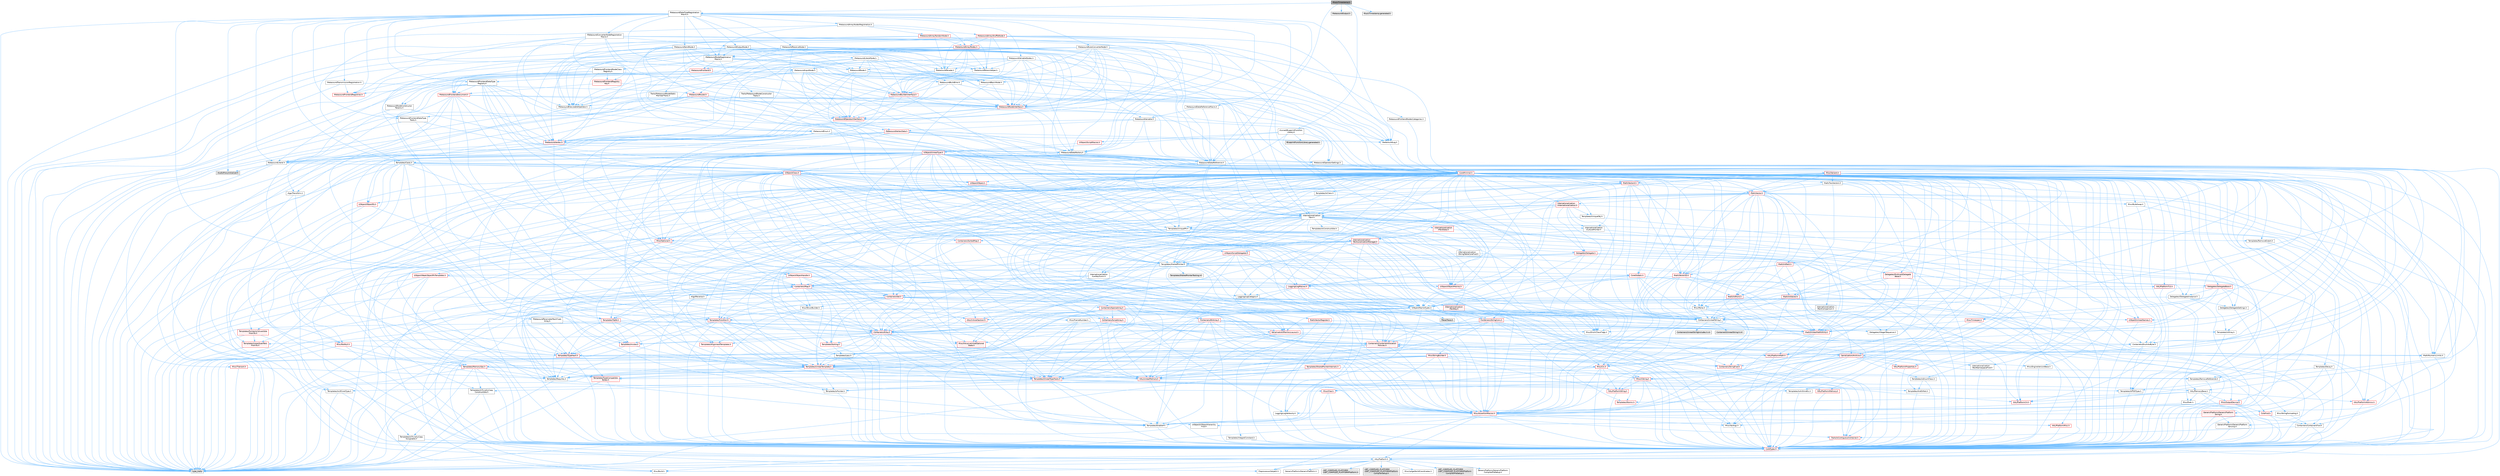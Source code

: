 digraph "MusicTimestamp.h"
{
 // INTERACTIVE_SVG=YES
 // LATEX_PDF_SIZE
  bgcolor="transparent";
  edge [fontname=Helvetica,fontsize=10,labelfontname=Helvetica,labelfontsize=10];
  node [fontname=Helvetica,fontsize=10,shape=box,height=0.2,width=0.4];
  Node1 [id="Node000001",label="MusicTimestamp.h",height=0.2,width=0.4,color="gray40", fillcolor="grey60", style="filled", fontcolor="black",tooltip=" "];
  Node1 -> Node2 [id="edge1_Node000001_Node000002",color="steelblue1",style="solid",tooltip=" "];
  Node2 [id="Node000002",label="MetasoundDataReference.h",height=0.2,width=0.4,color="grey40", fillcolor="white", style="filled",URL="$dc/d67/MetasoundDataReference_8h.html",tooltip=" "];
  Node2 -> Node3 [id="edge2_Node000002_Node000003",color="steelblue1",style="solid",tooltip=" "];
  Node3 [id="Node000003",label="type_traits",height=0.2,width=0.4,color="grey60", fillcolor="#E0E0E0", style="filled",tooltip=" "];
  Node2 -> Node4 [id="edge3_Node000002_Node000004",color="steelblue1",style="solid",tooltip=" "];
  Node4 [id="Node000004",label="Containers/UnrealString.h",height=0.2,width=0.4,color="grey40", fillcolor="white", style="filled",URL="$d5/dba/UnrealString_8h.html",tooltip=" "];
  Node4 -> Node5 [id="edge4_Node000004_Node000005",color="steelblue1",style="solid",tooltip=" "];
  Node5 [id="Node000005",label="Containers/UnrealStringIncludes.h.inl",height=0.2,width=0.4,color="grey60", fillcolor="#E0E0E0", style="filled",tooltip=" "];
  Node4 -> Node6 [id="edge5_Node000004_Node000006",color="steelblue1",style="solid",tooltip=" "];
  Node6 [id="Node000006",label="Containers/UnrealString.h.inl",height=0.2,width=0.4,color="grey60", fillcolor="#E0E0E0", style="filled",tooltip=" "];
  Node4 -> Node7 [id="edge6_Node000004_Node000007",color="steelblue1",style="solid",tooltip=" "];
  Node7 [id="Node000007",label="Misc/StringFormatArg.h",height=0.2,width=0.4,color="grey40", fillcolor="white", style="filled",URL="$d2/d16/StringFormatArg_8h.html",tooltip=" "];
  Node7 -> Node8 [id="edge7_Node000007_Node000008",color="steelblue1",style="solid",tooltip=" "];
  Node8 [id="Node000008",label="Containers/ContainersFwd.h",height=0.2,width=0.4,color="grey40", fillcolor="white", style="filled",URL="$d4/d0a/ContainersFwd_8h.html",tooltip=" "];
  Node8 -> Node9 [id="edge8_Node000008_Node000009",color="steelblue1",style="solid",tooltip=" "];
  Node9 [id="Node000009",label="HAL/Platform.h",height=0.2,width=0.4,color="grey40", fillcolor="white", style="filled",URL="$d9/dd0/Platform_8h.html",tooltip=" "];
  Node9 -> Node10 [id="edge9_Node000009_Node000010",color="steelblue1",style="solid",tooltip=" "];
  Node10 [id="Node000010",label="Misc/Build.h",height=0.2,width=0.4,color="grey40", fillcolor="white", style="filled",URL="$d3/dbb/Build_8h.html",tooltip=" "];
  Node9 -> Node11 [id="edge10_Node000009_Node000011",color="steelblue1",style="solid",tooltip=" "];
  Node11 [id="Node000011",label="Misc/LargeWorldCoordinates.h",height=0.2,width=0.4,color="grey40", fillcolor="white", style="filled",URL="$d2/dcb/LargeWorldCoordinates_8h.html",tooltip=" "];
  Node9 -> Node3 [id="edge11_Node000009_Node000003",color="steelblue1",style="solid",tooltip=" "];
  Node9 -> Node12 [id="edge12_Node000009_Node000012",color="steelblue1",style="solid",tooltip=" "];
  Node12 [id="Node000012",label="PreprocessorHelpers.h",height=0.2,width=0.4,color="grey40", fillcolor="white", style="filled",URL="$db/ddb/PreprocessorHelpers_8h.html",tooltip=" "];
  Node9 -> Node13 [id="edge13_Node000009_Node000013",color="steelblue1",style="solid",tooltip=" "];
  Node13 [id="Node000013",label="UBT_COMPILED_PLATFORM\l/UBT_COMPILED_PLATFORMPlatform\lCompilerPreSetup.h",height=0.2,width=0.4,color="grey60", fillcolor="#E0E0E0", style="filled",tooltip=" "];
  Node9 -> Node14 [id="edge14_Node000009_Node000014",color="steelblue1",style="solid",tooltip=" "];
  Node14 [id="Node000014",label="GenericPlatform/GenericPlatform\lCompilerPreSetup.h",height=0.2,width=0.4,color="grey40", fillcolor="white", style="filled",URL="$d9/dc8/GenericPlatformCompilerPreSetup_8h.html",tooltip=" "];
  Node9 -> Node15 [id="edge15_Node000009_Node000015",color="steelblue1",style="solid",tooltip=" "];
  Node15 [id="Node000015",label="GenericPlatform/GenericPlatform.h",height=0.2,width=0.4,color="grey40", fillcolor="white", style="filled",URL="$d6/d84/GenericPlatform_8h.html",tooltip=" "];
  Node9 -> Node16 [id="edge16_Node000009_Node000016",color="steelblue1",style="solid",tooltip=" "];
  Node16 [id="Node000016",label="UBT_COMPILED_PLATFORM\l/UBT_COMPILED_PLATFORMPlatform.h",height=0.2,width=0.4,color="grey60", fillcolor="#E0E0E0", style="filled",tooltip=" "];
  Node9 -> Node17 [id="edge17_Node000009_Node000017",color="steelblue1",style="solid",tooltip=" "];
  Node17 [id="Node000017",label="UBT_COMPILED_PLATFORM\l/UBT_COMPILED_PLATFORMPlatform\lCompilerSetup.h",height=0.2,width=0.4,color="grey60", fillcolor="#E0E0E0", style="filled",tooltip=" "];
  Node8 -> Node18 [id="edge18_Node000008_Node000018",color="steelblue1",style="solid",tooltip=" "];
  Node18 [id="Node000018",label="CoreTypes.h",height=0.2,width=0.4,color="red", fillcolor="#FFF0F0", style="filled",URL="$dc/dec/CoreTypes_8h.html",tooltip=" "];
  Node18 -> Node9 [id="edge19_Node000018_Node000009",color="steelblue1",style="solid",tooltip=" "];
  Node8 -> Node22 [id="edge20_Node000008_Node000022",color="steelblue1",style="solid",tooltip=" "];
  Node22 [id="Node000022",label="Traits/IsContiguousContainer.h",height=0.2,width=0.4,color="red", fillcolor="#FFF0F0", style="filled",URL="$d5/d3c/IsContiguousContainer_8h.html",tooltip=" "];
  Node22 -> Node18 [id="edge21_Node000022_Node000018",color="steelblue1",style="solid",tooltip=" "];
  Node2 -> Node9 [id="edge22_Node000002_Node000009",color="steelblue1",style="solid",tooltip=" "];
  Node2 -> Node25 [id="edge23_Node000002_Node000025",color="steelblue1",style="solid",tooltip=" "];
  Node25 [id="Node000025",label="Internationalization\l/Text.h",height=0.2,width=0.4,color="grey40", fillcolor="white", style="filled",URL="$d6/d35/Text_8h.html",tooltip=" "];
  Node25 -> Node18 [id="edge24_Node000025_Node000018",color="steelblue1",style="solid",tooltip=" "];
  Node25 -> Node26 [id="edge25_Node000025_Node000026",color="steelblue1",style="solid",tooltip=" "];
  Node26 [id="Node000026",label="HAL/PlatformAtomics.h",height=0.2,width=0.4,color="red", fillcolor="#FFF0F0", style="filled",URL="$d3/d36/PlatformAtomics_8h.html",tooltip=" "];
  Node26 -> Node18 [id="edge26_Node000026_Node000018",color="steelblue1",style="solid",tooltip=" "];
  Node25 -> Node29 [id="edge27_Node000025_Node000029",color="steelblue1",style="solid",tooltip=" "];
  Node29 [id="Node000029",label="Misc/AssertionMacros.h",height=0.2,width=0.4,color="red", fillcolor="#FFF0F0", style="filled",URL="$d0/dfa/AssertionMacros_8h.html",tooltip=" "];
  Node29 -> Node18 [id="edge28_Node000029_Node000018",color="steelblue1",style="solid",tooltip=" "];
  Node29 -> Node9 [id="edge29_Node000029_Node000009",color="steelblue1",style="solid",tooltip=" "];
  Node29 -> Node30 [id="edge30_Node000029_Node000030",color="steelblue1",style="solid",tooltip=" "];
  Node30 [id="Node000030",label="HAL/PlatformMisc.h",height=0.2,width=0.4,color="red", fillcolor="#FFF0F0", style="filled",URL="$d0/df5/PlatformMisc_8h.html",tooltip=" "];
  Node30 -> Node18 [id="edge31_Node000030_Node000018",color="steelblue1",style="solid",tooltip=" "];
  Node29 -> Node12 [id="edge32_Node000029_Node000012",color="steelblue1",style="solid",tooltip=" "];
  Node29 -> Node59 [id="edge33_Node000029_Node000059",color="steelblue1",style="solid",tooltip=" "];
  Node59 [id="Node000059",label="Templates/EnableIf.h",height=0.2,width=0.4,color="grey40", fillcolor="white", style="filled",URL="$d7/d60/EnableIf_8h.html",tooltip=" "];
  Node59 -> Node18 [id="edge34_Node000059_Node000018",color="steelblue1",style="solid",tooltip=" "];
  Node29 -> Node65 [id="edge35_Node000029_Node000065",color="steelblue1",style="solid",tooltip=" "];
  Node65 [id="Node000065",label="Misc/VarArgs.h",height=0.2,width=0.4,color="grey40", fillcolor="white", style="filled",URL="$d5/d6f/VarArgs_8h.html",tooltip=" "];
  Node65 -> Node18 [id="edge36_Node000065_Node000018",color="steelblue1",style="solid",tooltip=" "];
  Node25 -> Node50 [id="edge37_Node000025_Node000050",color="steelblue1",style="solid",tooltip=" "];
  Node50 [id="Node000050",label="Misc/EnumClassFlags.h",height=0.2,width=0.4,color="grey40", fillcolor="white", style="filled",URL="$d8/de7/EnumClassFlags_8h.html",tooltip=" "];
  Node25 -> Node73 [id="edge38_Node000025_Node000073",color="steelblue1",style="solid",tooltip=" "];
  Node73 [id="Node000073",label="Templates/UnrealTypeTraits.h",height=0.2,width=0.4,color="red", fillcolor="#FFF0F0", style="filled",URL="$d2/d2d/UnrealTypeTraits_8h.html",tooltip=" "];
  Node73 -> Node18 [id="edge39_Node000073_Node000018",color="steelblue1",style="solid",tooltip=" "];
  Node73 -> Node74 [id="edge40_Node000073_Node000074",color="steelblue1",style="solid",tooltip=" "];
  Node74 [id="Node000074",label="Templates/IsPointer.h",height=0.2,width=0.4,color="grey40", fillcolor="white", style="filled",URL="$d7/d05/IsPointer_8h.html",tooltip=" "];
  Node74 -> Node18 [id="edge41_Node000074_Node000018",color="steelblue1",style="solid",tooltip=" "];
  Node73 -> Node29 [id="edge42_Node000073_Node000029",color="steelblue1",style="solid",tooltip=" "];
  Node73 -> Node75 [id="edge43_Node000073_Node000075",color="steelblue1",style="solid",tooltip=" "];
  Node75 [id="Node000075",label="Templates/AndOrNot.h",height=0.2,width=0.4,color="grey40", fillcolor="white", style="filled",URL="$db/d0a/AndOrNot_8h.html",tooltip=" "];
  Node75 -> Node18 [id="edge44_Node000075_Node000018",color="steelblue1",style="solid",tooltip=" "];
  Node73 -> Node59 [id="edge45_Node000073_Node000059",color="steelblue1",style="solid",tooltip=" "];
  Node73 -> Node76 [id="edge46_Node000073_Node000076",color="steelblue1",style="solid",tooltip=" "];
  Node76 [id="Node000076",label="Templates/IsArithmetic.h",height=0.2,width=0.4,color="grey40", fillcolor="white", style="filled",URL="$d2/d5d/IsArithmetic_8h.html",tooltip=" "];
  Node76 -> Node18 [id="edge47_Node000076_Node000018",color="steelblue1",style="solid",tooltip=" "];
  Node73 -> Node78 [id="edge48_Node000073_Node000078",color="steelblue1",style="solid",tooltip=" "];
  Node78 [id="Node000078",label="Templates/IsPODType.h",height=0.2,width=0.4,color="grey40", fillcolor="white", style="filled",URL="$d7/db1/IsPODType_8h.html",tooltip=" "];
  Node78 -> Node18 [id="edge49_Node000078_Node000018",color="steelblue1",style="solid",tooltip=" "];
  Node73 -> Node79 [id="edge50_Node000073_Node000079",color="steelblue1",style="solid",tooltip=" "];
  Node79 [id="Node000079",label="Templates/IsUECoreType.h",height=0.2,width=0.4,color="grey40", fillcolor="white", style="filled",URL="$d1/db8/IsUECoreType_8h.html",tooltip=" "];
  Node79 -> Node18 [id="edge51_Node000079_Node000018",color="steelblue1",style="solid",tooltip=" "];
  Node79 -> Node3 [id="edge52_Node000079_Node000003",color="steelblue1",style="solid",tooltip=" "];
  Node73 -> Node80 [id="edge53_Node000073_Node000080",color="steelblue1",style="solid",tooltip=" "];
  Node80 [id="Node000080",label="Templates/IsTriviallyCopy\lConstructible.h",height=0.2,width=0.4,color="grey40", fillcolor="white", style="filled",URL="$d3/d78/IsTriviallyCopyConstructible_8h.html",tooltip=" "];
  Node80 -> Node18 [id="edge54_Node000080_Node000018",color="steelblue1",style="solid",tooltip=" "];
  Node80 -> Node3 [id="edge55_Node000080_Node000003",color="steelblue1",style="solid",tooltip=" "];
  Node25 -> Node81 [id="edge56_Node000025_Node000081",color="steelblue1",style="solid",tooltip=" "];
  Node81 [id="Node000081",label="Containers/Array.h",height=0.2,width=0.4,color="red", fillcolor="#FFF0F0", style="filled",URL="$df/dd0/Array_8h.html",tooltip=" "];
  Node81 -> Node18 [id="edge57_Node000081_Node000018",color="steelblue1",style="solid",tooltip=" "];
  Node81 -> Node29 [id="edge58_Node000081_Node000029",color="steelblue1",style="solid",tooltip=" "];
  Node81 -> Node82 [id="edge59_Node000081_Node000082",color="steelblue1",style="solid",tooltip=" "];
  Node82 [id="Node000082",label="Misc/IntrusiveUnsetOptional\lState.h",height=0.2,width=0.4,color="red", fillcolor="#FFF0F0", style="filled",URL="$d2/d0a/IntrusiveUnsetOptionalState_8h.html",tooltip=" "];
  Node81 -> Node86 [id="edge60_Node000081_Node000086",color="steelblue1",style="solid",tooltip=" "];
  Node86 [id="Node000086",label="HAL/UnrealMemory.h",height=0.2,width=0.4,color="red", fillcolor="#FFF0F0", style="filled",URL="$d9/d96/UnrealMemory_8h.html",tooltip=" "];
  Node86 -> Node18 [id="edge61_Node000086_Node000018",color="steelblue1",style="solid",tooltip=" "];
  Node86 -> Node90 [id="edge62_Node000086_Node000090",color="steelblue1",style="solid",tooltip=" "];
  Node90 [id="Node000090",label="HAL/MemoryBase.h",height=0.2,width=0.4,color="grey40", fillcolor="white", style="filled",URL="$d6/d9f/MemoryBase_8h.html",tooltip=" "];
  Node90 -> Node18 [id="edge63_Node000090_Node000018",color="steelblue1",style="solid",tooltip=" "];
  Node90 -> Node26 [id="edge64_Node000090_Node000026",color="steelblue1",style="solid",tooltip=" "];
  Node90 -> Node38 [id="edge65_Node000090_Node000038",color="steelblue1",style="solid",tooltip=" "];
  Node38 [id="Node000038",label="HAL/PlatformCrt.h",height=0.2,width=0.4,color="red", fillcolor="#FFF0F0", style="filled",URL="$d8/d75/PlatformCrt_8h.html",tooltip=" "];
  Node90 -> Node91 [id="edge66_Node000090_Node000091",color="steelblue1",style="solid",tooltip=" "];
  Node91 [id="Node000091",label="Misc/Exec.h",height=0.2,width=0.4,color="grey40", fillcolor="white", style="filled",URL="$de/ddb/Exec_8h.html",tooltip=" "];
  Node91 -> Node18 [id="edge67_Node000091_Node000018",color="steelblue1",style="solid",tooltip=" "];
  Node91 -> Node29 [id="edge68_Node000091_Node000029",color="steelblue1",style="solid",tooltip=" "];
  Node90 -> Node92 [id="edge69_Node000090_Node000092",color="steelblue1",style="solid",tooltip=" "];
  Node92 [id="Node000092",label="Misc/OutputDevice.h",height=0.2,width=0.4,color="red", fillcolor="#FFF0F0", style="filled",URL="$d7/d32/OutputDevice_8h.html",tooltip=" "];
  Node92 -> Node34 [id="edge70_Node000092_Node000034",color="steelblue1",style="solid",tooltip=" "];
  Node34 [id="Node000034",label="CoreFwd.h",height=0.2,width=0.4,color="red", fillcolor="#FFF0F0", style="filled",URL="$d1/d1e/CoreFwd_8h.html",tooltip=" "];
  Node34 -> Node18 [id="edge71_Node000034_Node000018",color="steelblue1",style="solid",tooltip=" "];
  Node34 -> Node8 [id="edge72_Node000034_Node000008",color="steelblue1",style="solid",tooltip=" "];
  Node34 -> Node36 [id="edge73_Node000034_Node000036",color="steelblue1",style="solid",tooltip=" "];
  Node36 [id="Node000036",label="UObject/UObjectHierarchy\lFwd.h",height=0.2,width=0.4,color="grey40", fillcolor="white", style="filled",URL="$d3/d13/UObjectHierarchyFwd_8h.html",tooltip=" "];
  Node92 -> Node18 [id="edge74_Node000092_Node000018",color="steelblue1",style="solid",tooltip=" "];
  Node92 -> Node93 [id="edge75_Node000092_Node000093",color="steelblue1",style="solid",tooltip=" "];
  Node93 [id="Node000093",label="Logging/LogVerbosity.h",height=0.2,width=0.4,color="grey40", fillcolor="white", style="filled",URL="$d2/d8f/LogVerbosity_8h.html",tooltip=" "];
  Node93 -> Node18 [id="edge76_Node000093_Node000018",color="steelblue1",style="solid",tooltip=" "];
  Node92 -> Node65 [id="edge77_Node000092_Node000065",color="steelblue1",style="solid",tooltip=" "];
  Node90 -> Node94 [id="edge78_Node000090_Node000094",color="steelblue1",style="solid",tooltip=" "];
  Node94 [id="Node000094",label="Templates/Atomic.h",height=0.2,width=0.4,color="red", fillcolor="#FFF0F0", style="filled",URL="$d3/d91/Atomic_8h.html",tooltip=" "];
  Node86 -> Node101 [id="edge79_Node000086_Node000101",color="steelblue1",style="solid",tooltip=" "];
  Node101 [id="Node000101",label="HAL/PlatformMemory.h",height=0.2,width=0.4,color="red", fillcolor="#FFF0F0", style="filled",URL="$de/d68/PlatformMemory_8h.html",tooltip=" "];
  Node101 -> Node18 [id="edge80_Node000101_Node000018",color="steelblue1",style="solid",tooltip=" "];
  Node86 -> Node74 [id="edge81_Node000086_Node000074",color="steelblue1",style="solid",tooltip=" "];
  Node81 -> Node73 [id="edge82_Node000081_Node000073",color="steelblue1",style="solid",tooltip=" "];
  Node81 -> Node104 [id="edge83_Node000081_Node000104",color="steelblue1",style="solid",tooltip=" "];
  Node104 [id="Node000104",label="Templates/UnrealTemplate.h",height=0.2,width=0.4,color="red", fillcolor="#FFF0F0", style="filled",URL="$d4/d24/UnrealTemplate_8h.html",tooltip=" "];
  Node104 -> Node18 [id="edge84_Node000104_Node000018",color="steelblue1",style="solid",tooltip=" "];
  Node104 -> Node74 [id="edge85_Node000104_Node000074",color="steelblue1",style="solid",tooltip=" "];
  Node104 -> Node86 [id="edge86_Node000104_Node000086",color="steelblue1",style="solid",tooltip=" "];
  Node104 -> Node73 [id="edge87_Node000104_Node000073",color="steelblue1",style="solid",tooltip=" "];
  Node104 -> Node107 [id="edge88_Node000104_Node000107",color="steelblue1",style="solid",tooltip=" "];
  Node107 [id="Node000107",label="Templates/RemoveReference.h",height=0.2,width=0.4,color="grey40", fillcolor="white", style="filled",URL="$da/dbe/RemoveReference_8h.html",tooltip=" "];
  Node107 -> Node18 [id="edge89_Node000107_Node000018",color="steelblue1",style="solid",tooltip=" "];
  Node104 -> Node67 [id="edge90_Node000104_Node000067",color="steelblue1",style="solid",tooltip=" "];
  Node67 [id="Node000067",label="Templates/Requires.h",height=0.2,width=0.4,color="grey40", fillcolor="white", style="filled",URL="$dc/d96/Requires_8h.html",tooltip=" "];
  Node67 -> Node59 [id="edge91_Node000067_Node000059",color="steelblue1",style="solid",tooltip=" "];
  Node67 -> Node3 [id="edge92_Node000067_Node000003",color="steelblue1",style="solid",tooltip=" "];
  Node104 -> Node108 [id="edge93_Node000104_Node000108",color="steelblue1",style="solid",tooltip=" "];
  Node108 [id="Node000108",label="Templates/TypeCompatible\lBytes.h",height=0.2,width=0.4,color="red", fillcolor="#FFF0F0", style="filled",URL="$df/d0a/TypeCompatibleBytes_8h.html",tooltip=" "];
  Node108 -> Node18 [id="edge94_Node000108_Node000018",color="steelblue1",style="solid",tooltip=" "];
  Node108 -> Node3 [id="edge95_Node000108_Node000003",color="steelblue1",style="solid",tooltip=" "];
  Node104 -> Node22 [id="edge96_Node000104_Node000022",color="steelblue1",style="solid",tooltip=" "];
  Node104 -> Node3 [id="edge97_Node000104_Node000003",color="steelblue1",style="solid",tooltip=" "];
  Node81 -> Node111 [id="edge98_Node000081_Node000111",color="steelblue1",style="solid",tooltip=" "];
  Node111 [id="Node000111",label="Containers/ContainerAllocation\lPolicies.h",height=0.2,width=0.4,color="red", fillcolor="#FFF0F0", style="filled",URL="$d7/dff/ContainerAllocationPolicies_8h.html",tooltip=" "];
  Node111 -> Node18 [id="edge99_Node000111_Node000018",color="steelblue1",style="solid",tooltip=" "];
  Node111 -> Node111 [id="edge100_Node000111_Node000111",color="steelblue1",style="solid",tooltip=" "];
  Node111 -> Node113 [id="edge101_Node000111_Node000113",color="steelblue1",style="solid",tooltip=" "];
  Node113 [id="Node000113",label="HAL/PlatformMath.h",height=0.2,width=0.4,color="red", fillcolor="#FFF0F0", style="filled",URL="$dc/d53/PlatformMath_8h.html",tooltip=" "];
  Node113 -> Node18 [id="edge102_Node000113_Node000018",color="steelblue1",style="solid",tooltip=" "];
  Node111 -> Node86 [id="edge103_Node000111_Node000086",color="steelblue1",style="solid",tooltip=" "];
  Node111 -> Node48 [id="edge104_Node000111_Node000048",color="steelblue1",style="solid",tooltip=" "];
  Node48 [id="Node000048",label="Math/NumericLimits.h",height=0.2,width=0.4,color="grey40", fillcolor="white", style="filled",URL="$df/d1b/NumericLimits_8h.html",tooltip=" "];
  Node48 -> Node18 [id="edge105_Node000048_Node000018",color="steelblue1",style="solid",tooltip=" "];
  Node111 -> Node29 [id="edge106_Node000111_Node000029",color="steelblue1",style="solid",tooltip=" "];
  Node111 -> Node122 [id="edge107_Node000111_Node000122",color="steelblue1",style="solid",tooltip=" "];
  Node122 [id="Node000122",label="Templates/MemoryOps.h",height=0.2,width=0.4,color="red", fillcolor="#FFF0F0", style="filled",URL="$db/dea/MemoryOps_8h.html",tooltip=" "];
  Node122 -> Node18 [id="edge108_Node000122_Node000018",color="steelblue1",style="solid",tooltip=" "];
  Node122 -> Node86 [id="edge109_Node000122_Node000086",color="steelblue1",style="solid",tooltip=" "];
  Node122 -> Node99 [id="edge110_Node000122_Node000099",color="steelblue1",style="solid",tooltip=" "];
  Node99 [id="Node000099",label="Templates/IsTriviallyCopy\lAssignable.h",height=0.2,width=0.4,color="grey40", fillcolor="white", style="filled",URL="$d2/df2/IsTriviallyCopyAssignable_8h.html",tooltip=" "];
  Node99 -> Node18 [id="edge111_Node000099_Node000018",color="steelblue1",style="solid",tooltip=" "];
  Node99 -> Node3 [id="edge112_Node000099_Node000003",color="steelblue1",style="solid",tooltip=" "];
  Node122 -> Node80 [id="edge113_Node000122_Node000080",color="steelblue1",style="solid",tooltip=" "];
  Node122 -> Node67 [id="edge114_Node000122_Node000067",color="steelblue1",style="solid",tooltip=" "];
  Node122 -> Node73 [id="edge115_Node000122_Node000073",color="steelblue1",style="solid",tooltip=" "];
  Node122 -> Node3 [id="edge116_Node000122_Node000003",color="steelblue1",style="solid",tooltip=" "];
  Node111 -> Node108 [id="edge117_Node000111_Node000108",color="steelblue1",style="solid",tooltip=" "];
  Node111 -> Node3 [id="edge118_Node000111_Node000003",color="steelblue1",style="solid",tooltip=" "];
  Node81 -> Node124 [id="edge119_Node000081_Node000124",color="steelblue1",style="solid",tooltip=" "];
  Node124 [id="Node000124",label="Serialization/Archive.h",height=0.2,width=0.4,color="red", fillcolor="#FFF0F0", style="filled",URL="$d7/d3b/Archive_8h.html",tooltip=" "];
  Node124 -> Node34 [id="edge120_Node000124_Node000034",color="steelblue1",style="solid",tooltip=" "];
  Node124 -> Node18 [id="edge121_Node000124_Node000018",color="steelblue1",style="solid",tooltip=" "];
  Node124 -> Node125 [id="edge122_Node000124_Node000125",color="steelblue1",style="solid",tooltip=" "];
  Node125 [id="Node000125",label="HAL/PlatformProperties.h",height=0.2,width=0.4,color="red", fillcolor="#FFF0F0", style="filled",URL="$d9/db0/PlatformProperties_8h.html",tooltip=" "];
  Node125 -> Node18 [id="edge123_Node000125_Node000018",color="steelblue1",style="solid",tooltip=" "];
  Node124 -> Node128 [id="edge124_Node000124_Node000128",color="steelblue1",style="solid",tooltip=" "];
  Node128 [id="Node000128",label="Internationalization\l/TextNamespaceFwd.h",height=0.2,width=0.4,color="grey40", fillcolor="white", style="filled",URL="$d8/d97/TextNamespaceFwd_8h.html",tooltip=" "];
  Node128 -> Node18 [id="edge125_Node000128_Node000018",color="steelblue1",style="solid",tooltip=" "];
  Node124 -> Node29 [id="edge126_Node000124_Node000029",color="steelblue1",style="solid",tooltip=" "];
  Node124 -> Node10 [id="edge127_Node000124_Node000010",color="steelblue1",style="solid",tooltip=" "];
  Node124 -> Node129 [id="edge128_Node000124_Node000129",color="steelblue1",style="solid",tooltip=" "];
  Node129 [id="Node000129",label="Misc/EngineVersionBase.h",height=0.2,width=0.4,color="grey40", fillcolor="white", style="filled",URL="$d5/d2b/EngineVersionBase_8h.html",tooltip=" "];
  Node129 -> Node18 [id="edge129_Node000129_Node000018",color="steelblue1",style="solid",tooltip=" "];
  Node124 -> Node65 [id="edge130_Node000124_Node000065",color="steelblue1",style="solid",tooltip=" "];
  Node124 -> Node59 [id="edge131_Node000124_Node000059",color="steelblue1",style="solid",tooltip=" "];
  Node124 -> Node132 [id="edge132_Node000124_Node000132",color="steelblue1",style="solid",tooltip=" "];
  Node132 [id="Node000132",label="Templates/IsEnumClass.h",height=0.2,width=0.4,color="grey40", fillcolor="white", style="filled",URL="$d7/d15/IsEnumClass_8h.html",tooltip=" "];
  Node132 -> Node18 [id="edge133_Node000132_Node000018",color="steelblue1",style="solid",tooltip=" "];
  Node132 -> Node75 [id="edge134_Node000132_Node000075",color="steelblue1",style="solid",tooltip=" "];
  Node124 -> Node104 [id="edge135_Node000124_Node000104",color="steelblue1",style="solid",tooltip=" "];
  Node81 -> Node150 [id="edge136_Node000081_Node000150",color="steelblue1",style="solid",tooltip=" "];
  Node150 [id="Node000150",label="Templates/Invoke.h",height=0.2,width=0.4,color="red", fillcolor="#FFF0F0", style="filled",URL="$d7/deb/Invoke_8h.html",tooltip=" "];
  Node150 -> Node18 [id="edge137_Node000150_Node000018",color="steelblue1",style="solid",tooltip=" "];
  Node150 -> Node104 [id="edge138_Node000150_Node000104",color="steelblue1",style="solid",tooltip=" "];
  Node150 -> Node3 [id="edge139_Node000150_Node000003",color="steelblue1",style="solid",tooltip=" "];
  Node81 -> Node155 [id="edge140_Node000081_Node000155",color="steelblue1",style="solid",tooltip=" "];
  Node155 [id="Node000155",label="Templates/Less.h",height=0.2,width=0.4,color="grey40", fillcolor="white", style="filled",URL="$de/dc8/Less_8h.html",tooltip=" "];
  Node155 -> Node18 [id="edge141_Node000155_Node000018",color="steelblue1",style="solid",tooltip=" "];
  Node155 -> Node104 [id="edge142_Node000155_Node000104",color="steelblue1",style="solid",tooltip=" "];
  Node81 -> Node162 [id="edge143_Node000081_Node000162",color="steelblue1",style="solid",tooltip=" "];
  Node162 [id="Node000162",label="Templates/LosesQualifiers\lFromTo.h",height=0.2,width=0.4,color="red", fillcolor="#FFF0F0", style="filled",URL="$d2/db3/LosesQualifiersFromTo_8h.html",tooltip=" "];
  Node162 -> Node3 [id="edge144_Node000162_Node000003",color="steelblue1",style="solid",tooltip=" "];
  Node81 -> Node67 [id="edge145_Node000081_Node000067",color="steelblue1",style="solid",tooltip=" "];
  Node81 -> Node163 [id="edge146_Node000081_Node000163",color="steelblue1",style="solid",tooltip=" "];
  Node163 [id="Node000163",label="Templates/Sorting.h",height=0.2,width=0.4,color="red", fillcolor="#FFF0F0", style="filled",URL="$d3/d9e/Sorting_8h.html",tooltip=" "];
  Node163 -> Node18 [id="edge147_Node000163_Node000018",color="steelblue1",style="solid",tooltip=" "];
  Node163 -> Node113 [id="edge148_Node000163_Node000113",color="steelblue1",style="solid",tooltip=" "];
  Node163 -> Node155 [id="edge149_Node000163_Node000155",color="steelblue1",style="solid",tooltip=" "];
  Node81 -> Node167 [id="edge150_Node000081_Node000167",color="steelblue1",style="solid",tooltip=" "];
  Node167 [id="Node000167",label="Templates/AlignmentTemplates.h",height=0.2,width=0.4,color="red", fillcolor="#FFF0F0", style="filled",URL="$dd/d32/AlignmentTemplates_8h.html",tooltip=" "];
  Node167 -> Node18 [id="edge151_Node000167_Node000018",color="steelblue1",style="solid",tooltip=" "];
  Node167 -> Node74 [id="edge152_Node000167_Node000074",color="steelblue1",style="solid",tooltip=" "];
  Node81 -> Node3 [id="edge153_Node000081_Node000003",color="steelblue1",style="solid",tooltip=" "];
  Node25 -> Node4 [id="edge154_Node000025_Node000004",color="steelblue1",style="solid",tooltip=" "];
  Node25 -> Node168 [id="edge155_Node000025_Node000168",color="steelblue1",style="solid",tooltip=" "];
  Node168 [id="Node000168",label="Containers/SortedMap.h",height=0.2,width=0.4,color="red", fillcolor="#FFF0F0", style="filled",URL="$d1/dcf/SortedMap_8h.html",tooltip=" "];
  Node168 -> Node169 [id="edge156_Node000168_Node000169",color="steelblue1",style="solid",tooltip=" "];
  Node169 [id="Node000169",label="Containers/Map.h",height=0.2,width=0.4,color="red", fillcolor="#FFF0F0", style="filled",URL="$df/d79/Map_8h.html",tooltip=" "];
  Node169 -> Node18 [id="edge157_Node000169_Node000018",color="steelblue1",style="solid",tooltip=" "];
  Node169 -> Node170 [id="edge158_Node000169_Node000170",color="steelblue1",style="solid",tooltip=" "];
  Node170 [id="Node000170",label="Algo/Reverse.h",height=0.2,width=0.4,color="grey40", fillcolor="white", style="filled",URL="$d5/d93/Reverse_8h.html",tooltip=" "];
  Node170 -> Node18 [id="edge159_Node000170_Node000018",color="steelblue1",style="solid",tooltip=" "];
  Node170 -> Node104 [id="edge160_Node000170_Node000104",color="steelblue1",style="solid",tooltip=" "];
  Node169 -> Node171 [id="edge161_Node000169_Node000171",color="steelblue1",style="solid",tooltip=" "];
  Node171 [id="Node000171",label="Containers/Set.h",height=0.2,width=0.4,color="red", fillcolor="#FFF0F0", style="filled",URL="$d4/d45/Set_8h.html",tooltip=" "];
  Node171 -> Node111 [id="edge162_Node000171_Node000111",color="steelblue1",style="solid",tooltip=" "];
  Node171 -> Node173 [id="edge163_Node000171_Node000173",color="steelblue1",style="solid",tooltip=" "];
  Node173 [id="Node000173",label="Containers/SparseArray.h",height=0.2,width=0.4,color="red", fillcolor="#FFF0F0", style="filled",URL="$d5/dbf/SparseArray_8h.html",tooltip=" "];
  Node173 -> Node18 [id="edge164_Node000173_Node000018",color="steelblue1",style="solid",tooltip=" "];
  Node173 -> Node29 [id="edge165_Node000173_Node000029",color="steelblue1",style="solid",tooltip=" "];
  Node173 -> Node86 [id="edge166_Node000173_Node000086",color="steelblue1",style="solid",tooltip=" "];
  Node173 -> Node73 [id="edge167_Node000173_Node000073",color="steelblue1",style="solid",tooltip=" "];
  Node173 -> Node104 [id="edge168_Node000173_Node000104",color="steelblue1",style="solid",tooltip=" "];
  Node173 -> Node111 [id="edge169_Node000173_Node000111",color="steelblue1",style="solid",tooltip=" "];
  Node173 -> Node155 [id="edge170_Node000173_Node000155",color="steelblue1",style="solid",tooltip=" "];
  Node173 -> Node81 [id="edge171_Node000173_Node000081",color="steelblue1",style="solid",tooltip=" "];
  Node173 -> Node166 [id="edge172_Node000173_Node000166",color="steelblue1",style="solid",tooltip=" "];
  Node166 [id="Node000166",label="Math/UnrealMathUtility.h",height=0.2,width=0.4,color="red", fillcolor="#FFF0F0", style="filled",URL="$db/db8/UnrealMathUtility_8h.html",tooltip=" "];
  Node166 -> Node18 [id="edge173_Node000166_Node000018",color="steelblue1",style="solid",tooltip=" "];
  Node166 -> Node29 [id="edge174_Node000166_Node000029",color="steelblue1",style="solid",tooltip=" "];
  Node166 -> Node113 [id="edge175_Node000166_Node000113",color="steelblue1",style="solid",tooltip=" "];
  Node166 -> Node67 [id="edge176_Node000166_Node000067",color="steelblue1",style="solid",tooltip=" "];
  Node173 -> Node174 [id="edge177_Node000173_Node000174",color="steelblue1",style="solid",tooltip=" "];
  Node174 [id="Node000174",label="Containers/ScriptArray.h",height=0.2,width=0.4,color="red", fillcolor="#FFF0F0", style="filled",URL="$dc/daf/ScriptArray_8h.html",tooltip=" "];
  Node174 -> Node18 [id="edge178_Node000174_Node000018",color="steelblue1",style="solid",tooltip=" "];
  Node174 -> Node29 [id="edge179_Node000174_Node000029",color="steelblue1",style="solid",tooltip=" "];
  Node174 -> Node86 [id="edge180_Node000174_Node000086",color="steelblue1",style="solid",tooltip=" "];
  Node174 -> Node111 [id="edge181_Node000174_Node000111",color="steelblue1",style="solid",tooltip=" "];
  Node174 -> Node81 [id="edge182_Node000174_Node000081",color="steelblue1",style="solid",tooltip=" "];
  Node173 -> Node175 [id="edge183_Node000173_Node000175",color="steelblue1",style="solid",tooltip=" "];
  Node175 [id="Node000175",label="Containers/BitArray.h",height=0.2,width=0.4,color="red", fillcolor="#FFF0F0", style="filled",URL="$d1/de4/BitArray_8h.html",tooltip=" "];
  Node175 -> Node111 [id="edge184_Node000175_Node000111",color="steelblue1",style="solid",tooltip=" "];
  Node175 -> Node18 [id="edge185_Node000175_Node000018",color="steelblue1",style="solid",tooltip=" "];
  Node175 -> Node26 [id="edge186_Node000175_Node000026",color="steelblue1",style="solid",tooltip=" "];
  Node175 -> Node86 [id="edge187_Node000175_Node000086",color="steelblue1",style="solid",tooltip=" "];
  Node175 -> Node166 [id="edge188_Node000175_Node000166",color="steelblue1",style="solid",tooltip=" "];
  Node175 -> Node29 [id="edge189_Node000175_Node000029",color="steelblue1",style="solid",tooltip=" "];
  Node175 -> Node50 [id="edge190_Node000175_Node000050",color="steelblue1",style="solid",tooltip=" "];
  Node175 -> Node124 [id="edge191_Node000175_Node000124",color="steelblue1",style="solid",tooltip=" "];
  Node175 -> Node135 [id="edge192_Node000175_Node000135",color="steelblue1",style="solid",tooltip=" "];
  Node135 [id="Node000135",label="Serialization/MemoryLayout.h",height=0.2,width=0.4,color="red", fillcolor="#FFF0F0", style="filled",URL="$d7/d66/MemoryLayout_8h.html",tooltip=" "];
  Node135 -> Node138 [id="edge193_Node000135_Node000138",color="steelblue1",style="solid",tooltip=" "];
  Node138 [id="Node000138",label="Containers/EnumAsByte.h",height=0.2,width=0.4,color="grey40", fillcolor="white", style="filled",URL="$d6/d9a/EnumAsByte_8h.html",tooltip=" "];
  Node138 -> Node18 [id="edge194_Node000138_Node000018",color="steelblue1",style="solid",tooltip=" "];
  Node138 -> Node78 [id="edge195_Node000138_Node000078",color="steelblue1",style="solid",tooltip=" "];
  Node138 -> Node139 [id="edge196_Node000138_Node000139",color="steelblue1",style="solid",tooltip=" "];
  Node139 [id="Node000139",label="Templates/TypeHash.h",height=0.2,width=0.4,color="red", fillcolor="#FFF0F0", style="filled",URL="$d1/d62/TypeHash_8h.html",tooltip=" "];
  Node139 -> Node18 [id="edge197_Node000139_Node000018",color="steelblue1",style="solid",tooltip=" "];
  Node139 -> Node67 [id="edge198_Node000139_Node000067",color="steelblue1",style="solid",tooltip=" "];
  Node139 -> Node140 [id="edge199_Node000139_Node000140",color="steelblue1",style="solid",tooltip=" "];
  Node140 [id="Node000140",label="Misc/Crc.h",height=0.2,width=0.4,color="red", fillcolor="#FFF0F0", style="filled",URL="$d4/dd2/Crc_8h.html",tooltip=" "];
  Node140 -> Node18 [id="edge200_Node000140_Node000018",color="steelblue1",style="solid",tooltip=" "];
  Node140 -> Node88 [id="edge201_Node000140_Node000088",color="steelblue1",style="solid",tooltip=" "];
  Node88 [id="Node000088",label="HAL/PlatformString.h",height=0.2,width=0.4,color="red", fillcolor="#FFF0F0", style="filled",URL="$db/db5/PlatformString_8h.html",tooltip=" "];
  Node88 -> Node18 [id="edge202_Node000088_Node000018",color="steelblue1",style="solid",tooltip=" "];
  Node140 -> Node29 [id="edge203_Node000140_Node000029",color="steelblue1",style="solid",tooltip=" "];
  Node140 -> Node141 [id="edge204_Node000140_Node000141",color="steelblue1",style="solid",tooltip=" "];
  Node141 [id="Node000141",label="Misc/CString.h",height=0.2,width=0.4,color="red", fillcolor="#FFF0F0", style="filled",URL="$d2/d49/CString_8h.html",tooltip=" "];
  Node141 -> Node18 [id="edge205_Node000141_Node000018",color="steelblue1",style="solid",tooltip=" "];
  Node141 -> Node38 [id="edge206_Node000141_Node000038",color="steelblue1",style="solid",tooltip=" "];
  Node141 -> Node88 [id="edge207_Node000141_Node000088",color="steelblue1",style="solid",tooltip=" "];
  Node141 -> Node29 [id="edge208_Node000141_Node000029",color="steelblue1",style="solid",tooltip=" "];
  Node141 -> Node142 [id="edge209_Node000141_Node000142",color="steelblue1",style="solid",tooltip=" "];
  Node142 [id="Node000142",label="Misc/Char.h",height=0.2,width=0.4,color="red", fillcolor="#FFF0F0", style="filled",URL="$d0/d58/Char_8h.html",tooltip=" "];
  Node142 -> Node18 [id="edge210_Node000142_Node000018",color="steelblue1",style="solid",tooltip=" "];
  Node142 -> Node3 [id="edge211_Node000142_Node000003",color="steelblue1",style="solid",tooltip=" "];
  Node141 -> Node65 [id="edge212_Node000141_Node000065",color="steelblue1",style="solid",tooltip=" "];
  Node140 -> Node142 [id="edge213_Node000140_Node000142",color="steelblue1",style="solid",tooltip=" "];
  Node140 -> Node73 [id="edge214_Node000140_Node000073",color="steelblue1",style="solid",tooltip=" "];
  Node139 -> Node3 [id="edge215_Node000139_Node000003",color="steelblue1",style="solid",tooltip=" "];
  Node135 -> Node32 [id="edge216_Node000135_Node000032",color="steelblue1",style="solid",tooltip=" "];
  Node32 [id="Node000032",label="Containers/StringFwd.h",height=0.2,width=0.4,color="red", fillcolor="#FFF0F0", style="filled",URL="$df/d37/StringFwd_8h.html",tooltip=" "];
  Node32 -> Node18 [id="edge217_Node000032_Node000018",color="steelblue1",style="solid",tooltip=" "];
  Node32 -> Node22 [id="edge218_Node000032_Node000022",color="steelblue1",style="solid",tooltip=" "];
  Node135 -> Node86 [id="edge219_Node000135_Node000086",color="steelblue1",style="solid",tooltip=" "];
  Node135 -> Node59 [id="edge220_Node000135_Node000059",color="steelblue1",style="solid",tooltip=" "];
  Node135 -> Node104 [id="edge221_Node000135_Node000104",color="steelblue1",style="solid",tooltip=" "];
  Node175 -> Node59 [id="edge222_Node000175_Node000059",color="steelblue1",style="solid",tooltip=" "];
  Node175 -> Node150 [id="edge223_Node000175_Node000150",color="steelblue1",style="solid",tooltip=" "];
  Node175 -> Node104 [id="edge224_Node000175_Node000104",color="steelblue1",style="solid",tooltip=" "];
  Node175 -> Node73 [id="edge225_Node000175_Node000073",color="steelblue1",style="solid",tooltip=" "];
  Node173 -> Node4 [id="edge226_Node000173_Node000004",color="steelblue1",style="solid",tooltip=" "];
  Node173 -> Node82 [id="edge227_Node000173_Node000082",color="steelblue1",style="solid",tooltip=" "];
  Node171 -> Node8 [id="edge228_Node000171_Node000008",color="steelblue1",style="solid",tooltip=" "];
  Node171 -> Node166 [id="edge229_Node000171_Node000166",color="steelblue1",style="solid",tooltip=" "];
  Node171 -> Node29 [id="edge230_Node000171_Node000029",color="steelblue1",style="solid",tooltip=" "];
  Node171 -> Node192 [id="edge231_Node000171_Node000192",color="steelblue1",style="solid",tooltip=" "];
  Node192 [id="Node000192",label="Misc/StructBuilder.h",height=0.2,width=0.4,color="grey40", fillcolor="white", style="filled",URL="$d9/db3/StructBuilder_8h.html",tooltip=" "];
  Node192 -> Node18 [id="edge232_Node000192_Node000018",color="steelblue1",style="solid",tooltip=" "];
  Node192 -> Node166 [id="edge233_Node000192_Node000166",color="steelblue1",style="solid",tooltip=" "];
  Node192 -> Node167 [id="edge234_Node000192_Node000167",color="steelblue1",style="solid",tooltip=" "];
  Node171 -> Node193 [id="edge235_Node000171_Node000193",color="steelblue1",style="solid",tooltip=" "];
  Node193 [id="Node000193",label="Templates/Function.h",height=0.2,width=0.4,color="red", fillcolor="#FFF0F0", style="filled",URL="$df/df5/Function_8h.html",tooltip=" "];
  Node193 -> Node18 [id="edge236_Node000193_Node000018",color="steelblue1",style="solid",tooltip=" "];
  Node193 -> Node29 [id="edge237_Node000193_Node000029",color="steelblue1",style="solid",tooltip=" "];
  Node193 -> Node82 [id="edge238_Node000193_Node000082",color="steelblue1",style="solid",tooltip=" "];
  Node193 -> Node86 [id="edge239_Node000193_Node000086",color="steelblue1",style="solid",tooltip=" "];
  Node193 -> Node73 [id="edge240_Node000193_Node000073",color="steelblue1",style="solid",tooltip=" "];
  Node193 -> Node150 [id="edge241_Node000193_Node000150",color="steelblue1",style="solid",tooltip=" "];
  Node193 -> Node104 [id="edge242_Node000193_Node000104",color="steelblue1",style="solid",tooltip=" "];
  Node193 -> Node67 [id="edge243_Node000193_Node000067",color="steelblue1",style="solid",tooltip=" "];
  Node193 -> Node166 [id="edge244_Node000193_Node000166",color="steelblue1",style="solid",tooltip=" "];
  Node193 -> Node3 [id="edge245_Node000193_Node000003",color="steelblue1",style="solid",tooltip=" "];
  Node171 -> Node163 [id="edge246_Node000171_Node000163",color="steelblue1",style="solid",tooltip=" "];
  Node171 -> Node139 [id="edge247_Node000171_Node000139",color="steelblue1",style="solid",tooltip=" "];
  Node171 -> Node104 [id="edge248_Node000171_Node000104",color="steelblue1",style="solid",tooltip=" "];
  Node171 -> Node3 [id="edge249_Node000171_Node000003",color="steelblue1",style="solid",tooltip=" "];
  Node169 -> Node4 [id="edge250_Node000169_Node000004",color="steelblue1",style="solid",tooltip=" "];
  Node169 -> Node29 [id="edge251_Node000169_Node000029",color="steelblue1",style="solid",tooltip=" "];
  Node169 -> Node192 [id="edge252_Node000169_Node000192",color="steelblue1",style="solid",tooltip=" "];
  Node169 -> Node193 [id="edge253_Node000169_Node000193",color="steelblue1",style="solid",tooltip=" "];
  Node169 -> Node163 [id="edge254_Node000169_Node000163",color="steelblue1",style="solid",tooltip=" "];
  Node169 -> Node196 [id="edge255_Node000169_Node000196",color="steelblue1",style="solid",tooltip=" "];
  Node196 [id="Node000196",label="Templates/Tuple.h",height=0.2,width=0.4,color="red", fillcolor="#FFF0F0", style="filled",URL="$d2/d4f/Tuple_8h.html",tooltip=" "];
  Node196 -> Node18 [id="edge256_Node000196_Node000018",color="steelblue1",style="solid",tooltip=" "];
  Node196 -> Node104 [id="edge257_Node000196_Node000104",color="steelblue1",style="solid",tooltip=" "];
  Node196 -> Node197 [id="edge258_Node000196_Node000197",color="steelblue1",style="solid",tooltip=" "];
  Node197 [id="Node000197",label="Delegates/IntegerSequence.h",height=0.2,width=0.4,color="grey40", fillcolor="white", style="filled",URL="$d2/dcc/IntegerSequence_8h.html",tooltip=" "];
  Node197 -> Node18 [id="edge259_Node000197_Node000018",color="steelblue1",style="solid",tooltip=" "];
  Node196 -> Node150 [id="edge260_Node000196_Node000150",color="steelblue1",style="solid",tooltip=" "];
  Node196 -> Node135 [id="edge261_Node000196_Node000135",color="steelblue1",style="solid",tooltip=" "];
  Node196 -> Node67 [id="edge262_Node000196_Node000067",color="steelblue1",style="solid",tooltip=" "];
  Node196 -> Node139 [id="edge263_Node000196_Node000139",color="steelblue1",style="solid",tooltip=" "];
  Node196 -> Node3 [id="edge264_Node000196_Node000003",color="steelblue1",style="solid",tooltip=" "];
  Node169 -> Node104 [id="edge265_Node000169_Node000104",color="steelblue1",style="solid",tooltip=" "];
  Node169 -> Node73 [id="edge266_Node000169_Node000073",color="steelblue1",style="solid",tooltip=" "];
  Node169 -> Node3 [id="edge267_Node000169_Node000003",color="steelblue1",style="solid",tooltip=" "];
  Node168 -> Node199 [id="edge268_Node000168_Node000199",color="steelblue1",style="solid",tooltip=" "];
  Node199 [id="Node000199",label="UObject/NameTypes.h",height=0.2,width=0.4,color="grey40", fillcolor="white", style="filled",URL="$d6/d35/NameTypes_8h.html",tooltip=" "];
  Node199 -> Node18 [id="edge269_Node000199_Node000018",color="steelblue1",style="solid",tooltip=" "];
  Node199 -> Node29 [id="edge270_Node000199_Node000029",color="steelblue1",style="solid",tooltip=" "];
  Node199 -> Node86 [id="edge271_Node000199_Node000086",color="steelblue1",style="solid",tooltip=" "];
  Node199 -> Node73 [id="edge272_Node000199_Node000073",color="steelblue1",style="solid",tooltip=" "];
  Node199 -> Node104 [id="edge273_Node000199_Node000104",color="steelblue1",style="solid",tooltip=" "];
  Node199 -> Node4 [id="edge274_Node000199_Node000004",color="steelblue1",style="solid",tooltip=" "];
  Node199 -> Node200 [id="edge275_Node000199_Node000200",color="steelblue1",style="solid",tooltip=" "];
  Node200 [id="Node000200",label="HAL/CriticalSection.h",height=0.2,width=0.4,color="red", fillcolor="#FFF0F0", style="filled",URL="$d6/d90/CriticalSection_8h.html",tooltip=" "];
  Node199 -> Node203 [id="edge276_Node000199_Node000203",color="steelblue1",style="solid",tooltip=" "];
  Node203 [id="Node000203",label="Containers/StringConv.h",height=0.2,width=0.4,color="red", fillcolor="#FFF0F0", style="filled",URL="$d3/ddf/StringConv_8h.html",tooltip=" "];
  Node203 -> Node18 [id="edge277_Node000203_Node000018",color="steelblue1",style="solid",tooltip=" "];
  Node203 -> Node29 [id="edge278_Node000203_Node000029",color="steelblue1",style="solid",tooltip=" "];
  Node203 -> Node111 [id="edge279_Node000203_Node000111",color="steelblue1",style="solid",tooltip=" "];
  Node203 -> Node81 [id="edge280_Node000203_Node000081",color="steelblue1",style="solid",tooltip=" "];
  Node203 -> Node141 [id="edge281_Node000203_Node000141",color="steelblue1",style="solid",tooltip=" "];
  Node203 -> Node189 [id="edge282_Node000203_Node000189",color="steelblue1",style="solid",tooltip=" "];
  Node189 [id="Node000189",label="Templates/IsArray.h",height=0.2,width=0.4,color="grey40", fillcolor="white", style="filled",URL="$d8/d8d/IsArray_8h.html",tooltip=" "];
  Node189 -> Node18 [id="edge283_Node000189_Node000018",color="steelblue1",style="solid",tooltip=" "];
  Node203 -> Node104 [id="edge284_Node000203_Node000104",color="steelblue1",style="solid",tooltip=" "];
  Node203 -> Node73 [id="edge285_Node000203_Node000073",color="steelblue1",style="solid",tooltip=" "];
  Node203 -> Node22 [id="edge286_Node000203_Node000022",color="steelblue1",style="solid",tooltip=" "];
  Node203 -> Node3 [id="edge287_Node000203_Node000003",color="steelblue1",style="solid",tooltip=" "];
  Node199 -> Node32 [id="edge288_Node000199_Node000032",color="steelblue1",style="solid",tooltip=" "];
  Node199 -> Node204 [id="edge289_Node000199_Node000204",color="steelblue1",style="solid",tooltip=" "];
  Node204 [id="Node000204",label="UObject/UnrealNames.h",height=0.2,width=0.4,color="red", fillcolor="#FFF0F0", style="filled",URL="$d8/db1/UnrealNames_8h.html",tooltip=" "];
  Node204 -> Node18 [id="edge290_Node000204_Node000018",color="steelblue1",style="solid",tooltip=" "];
  Node199 -> Node94 [id="edge291_Node000199_Node000094",color="steelblue1",style="solid",tooltip=" "];
  Node199 -> Node135 [id="edge292_Node000199_Node000135",color="steelblue1",style="solid",tooltip=" "];
  Node199 -> Node82 [id="edge293_Node000199_Node000082",color="steelblue1",style="solid",tooltip=" "];
  Node199 -> Node206 [id="edge294_Node000199_Node000206",color="steelblue1",style="solid",tooltip=" "];
  Node206 [id="Node000206",label="Misc/StringBuilder.h",height=0.2,width=0.4,color="red", fillcolor="#FFF0F0", style="filled",URL="$d4/d52/StringBuilder_8h.html",tooltip=" "];
  Node206 -> Node32 [id="edge295_Node000206_Node000032",color="steelblue1",style="solid",tooltip=" "];
  Node206 -> Node18 [id="edge296_Node000206_Node000018",color="steelblue1",style="solid",tooltip=" "];
  Node206 -> Node88 [id="edge297_Node000206_Node000088",color="steelblue1",style="solid",tooltip=" "];
  Node206 -> Node86 [id="edge298_Node000206_Node000086",color="steelblue1",style="solid",tooltip=" "];
  Node206 -> Node29 [id="edge299_Node000206_Node000029",color="steelblue1",style="solid",tooltip=" "];
  Node206 -> Node141 [id="edge300_Node000206_Node000141",color="steelblue1",style="solid",tooltip=" "];
  Node206 -> Node59 [id="edge301_Node000206_Node000059",color="steelblue1",style="solid",tooltip=" "];
  Node206 -> Node67 [id="edge302_Node000206_Node000067",color="steelblue1",style="solid",tooltip=" "];
  Node206 -> Node104 [id="edge303_Node000206_Node000104",color="steelblue1",style="solid",tooltip=" "];
  Node206 -> Node73 [id="edge304_Node000206_Node000073",color="steelblue1",style="solid",tooltip=" "];
  Node206 -> Node22 [id="edge305_Node000206_Node000022",color="steelblue1",style="solid",tooltip=" "];
  Node206 -> Node3 [id="edge306_Node000206_Node000003",color="steelblue1",style="solid",tooltip=" "];
  Node199 -> Node58 [id="edge307_Node000199_Node000058",color="steelblue1",style="solid",tooltip=" "];
  Node58 [id="Node000058",label="Trace/Trace.h",height=0.2,width=0.4,color="grey60", fillcolor="#E0E0E0", style="filled",tooltip=" "];
  Node25 -> Node138 [id="edge308_Node000025_Node000138",color="steelblue1",style="solid",tooltip=" "];
  Node25 -> Node212 [id="edge309_Node000025_Node000212",color="steelblue1",style="solid",tooltip=" "];
  Node212 [id="Node000212",label="Templates/SharedPointer.h",height=0.2,width=0.4,color="grey40", fillcolor="white", style="filled",URL="$d2/d17/SharedPointer_8h.html",tooltip=" "];
  Node212 -> Node18 [id="edge310_Node000212_Node000018",color="steelblue1",style="solid",tooltip=" "];
  Node212 -> Node82 [id="edge311_Node000212_Node000082",color="steelblue1",style="solid",tooltip=" "];
  Node212 -> Node213 [id="edge312_Node000212_Node000213",color="steelblue1",style="solid",tooltip=" "];
  Node213 [id="Node000213",label="Templates/PointerIsConvertible\lFromTo.h",height=0.2,width=0.4,color="red", fillcolor="#FFF0F0", style="filled",URL="$d6/d65/PointerIsConvertibleFromTo_8h.html",tooltip=" "];
  Node213 -> Node18 [id="edge313_Node000213_Node000018",color="steelblue1",style="solid",tooltip=" "];
  Node213 -> Node162 [id="edge314_Node000213_Node000162",color="steelblue1",style="solid",tooltip=" "];
  Node213 -> Node3 [id="edge315_Node000213_Node000003",color="steelblue1",style="solid",tooltip=" "];
  Node212 -> Node29 [id="edge316_Node000212_Node000029",color="steelblue1",style="solid",tooltip=" "];
  Node212 -> Node86 [id="edge317_Node000212_Node000086",color="steelblue1",style="solid",tooltip=" "];
  Node212 -> Node81 [id="edge318_Node000212_Node000081",color="steelblue1",style="solid",tooltip=" "];
  Node212 -> Node169 [id="edge319_Node000212_Node000169",color="steelblue1",style="solid",tooltip=" "];
  Node212 -> Node214 [id="edge320_Node000212_Node000214",color="steelblue1",style="solid",tooltip=" "];
  Node214 [id="Node000214",label="CoreGlobals.h",height=0.2,width=0.4,color="red", fillcolor="#FFF0F0", style="filled",URL="$d5/d8c/CoreGlobals_8h.html",tooltip=" "];
  Node214 -> Node4 [id="edge321_Node000214_Node000004",color="steelblue1",style="solid",tooltip=" "];
  Node214 -> Node18 [id="edge322_Node000214_Node000018",color="steelblue1",style="solid",tooltip=" "];
  Node214 -> Node215 [id="edge323_Node000214_Node000215",color="steelblue1",style="solid",tooltip=" "];
  Node215 [id="Node000215",label="HAL/PlatformTLS.h",height=0.2,width=0.4,color="red", fillcolor="#FFF0F0", style="filled",URL="$d0/def/PlatformTLS_8h.html",tooltip=" "];
  Node215 -> Node18 [id="edge324_Node000215_Node000018",color="steelblue1",style="solid",tooltip=" "];
  Node214 -> Node218 [id="edge325_Node000214_Node000218",color="steelblue1",style="solid",tooltip=" "];
  Node218 [id="Node000218",label="Logging/LogMacros.h",height=0.2,width=0.4,color="red", fillcolor="#FFF0F0", style="filled",URL="$d0/d16/LogMacros_8h.html",tooltip=" "];
  Node218 -> Node4 [id="edge326_Node000218_Node000004",color="steelblue1",style="solid",tooltip=" "];
  Node218 -> Node18 [id="edge327_Node000218_Node000018",color="steelblue1",style="solid",tooltip=" "];
  Node218 -> Node12 [id="edge328_Node000218_Node000012",color="steelblue1",style="solid",tooltip=" "];
  Node218 -> Node219 [id="edge329_Node000218_Node000219",color="steelblue1",style="solid",tooltip=" "];
  Node219 [id="Node000219",label="Logging/LogCategory.h",height=0.2,width=0.4,color="grey40", fillcolor="white", style="filled",URL="$d9/d36/LogCategory_8h.html",tooltip=" "];
  Node219 -> Node18 [id="edge330_Node000219_Node000018",color="steelblue1",style="solid",tooltip=" "];
  Node219 -> Node93 [id="edge331_Node000219_Node000093",color="steelblue1",style="solid",tooltip=" "];
  Node219 -> Node199 [id="edge332_Node000219_Node000199",color="steelblue1",style="solid",tooltip=" "];
  Node218 -> Node93 [id="edge333_Node000218_Node000093",color="steelblue1",style="solid",tooltip=" "];
  Node218 -> Node29 [id="edge334_Node000218_Node000029",color="steelblue1",style="solid",tooltip=" "];
  Node218 -> Node10 [id="edge335_Node000218_Node000010",color="steelblue1",style="solid",tooltip=" "];
  Node218 -> Node65 [id="edge336_Node000218_Node000065",color="steelblue1",style="solid",tooltip=" "];
  Node218 -> Node59 [id="edge337_Node000218_Node000059",color="steelblue1",style="solid",tooltip=" "];
  Node218 -> Node3 [id="edge338_Node000218_Node000003",color="steelblue1",style="solid",tooltip=" "];
  Node214 -> Node10 [id="edge339_Node000214_Node000010",color="steelblue1",style="solid",tooltip=" "];
  Node214 -> Node50 [id="edge340_Node000214_Node000050",color="steelblue1",style="solid",tooltip=" "];
  Node214 -> Node92 [id="edge341_Node000214_Node000092",color="steelblue1",style="solid",tooltip=" "];
  Node214 -> Node94 [id="edge342_Node000214_Node000094",color="steelblue1",style="solid",tooltip=" "];
  Node214 -> Node199 [id="edge343_Node000214_Node000199",color="steelblue1",style="solid",tooltip=" "];
  Node212 -> Node222 [id="edge344_Node000212_Node000222",color="steelblue1",style="solid",tooltip=" "];
  Node222 [id="Node000222",label="Templates/SharedPointerInternals.h",height=0.2,width=0.4,color="red", fillcolor="#FFF0F0", style="filled",URL="$de/d3a/SharedPointerInternals_8h.html",tooltip=" "];
  Node222 -> Node18 [id="edge345_Node000222_Node000018",color="steelblue1",style="solid",tooltip=" "];
  Node222 -> Node86 [id="edge346_Node000222_Node000086",color="steelblue1",style="solid",tooltip=" "];
  Node222 -> Node29 [id="edge347_Node000222_Node000029",color="steelblue1",style="solid",tooltip=" "];
  Node222 -> Node107 [id="edge348_Node000222_Node000107",color="steelblue1",style="solid",tooltip=" "];
  Node222 -> Node108 [id="edge349_Node000222_Node000108",color="steelblue1",style="solid",tooltip=" "];
  Node222 -> Node3 [id="edge350_Node000222_Node000003",color="steelblue1",style="solid",tooltip=" "];
  Node212 -> Node225 [id="edge351_Node000212_Node000225",color="steelblue1",style="solid",tooltip=" "];
  Node225 [id="Node000225",label="Templates/SharedPointerTesting.inl",height=0.2,width=0.4,color="grey60", fillcolor="#E0E0E0", style="filled",tooltip=" "];
  Node25 -> Node226 [id="edge352_Node000025_Node000226",color="steelblue1",style="solid",tooltip=" "];
  Node226 [id="Node000226",label="Internationalization\l/TextKey.h",height=0.2,width=0.4,color="red", fillcolor="#FFF0F0", style="filled",URL="$d8/d4a/TextKey_8h.html",tooltip=" "];
  Node226 -> Node18 [id="edge353_Node000226_Node000018",color="steelblue1",style="solid",tooltip=" "];
  Node226 -> Node139 [id="edge354_Node000226_Node000139",color="steelblue1",style="solid",tooltip=" "];
  Node226 -> Node203 [id="edge355_Node000226_Node000203",color="steelblue1",style="solid",tooltip=" "];
  Node226 -> Node4 [id="edge356_Node000226_Node000004",color="steelblue1",style="solid",tooltip=" "];
  Node25 -> Node227 [id="edge357_Node000025_Node000227",color="steelblue1",style="solid",tooltip=" "];
  Node227 [id="Node000227",label="Internationalization\l/LocKeyFuncs.h",height=0.2,width=0.4,color="grey40", fillcolor="white", style="filled",URL="$dd/d46/LocKeyFuncs_8h.html",tooltip=" "];
  Node227 -> Node18 [id="edge358_Node000227_Node000018",color="steelblue1",style="solid",tooltip=" "];
  Node227 -> Node171 [id="edge359_Node000227_Node000171",color="steelblue1",style="solid",tooltip=" "];
  Node227 -> Node169 [id="edge360_Node000227_Node000169",color="steelblue1",style="solid",tooltip=" "];
  Node25 -> Node228 [id="edge361_Node000025_Node000228",color="steelblue1",style="solid",tooltip=" "];
  Node228 [id="Node000228",label="Internationalization\l/CulturePointer.h",height=0.2,width=0.4,color="grey40", fillcolor="white", style="filled",URL="$d6/dbe/CulturePointer_8h.html",tooltip=" "];
  Node228 -> Node18 [id="edge362_Node000228_Node000018",color="steelblue1",style="solid",tooltip=" "];
  Node228 -> Node212 [id="edge363_Node000228_Node000212",color="steelblue1",style="solid",tooltip=" "];
  Node25 -> Node229 [id="edge364_Node000025_Node000229",color="steelblue1",style="solid",tooltip=" "];
  Node229 [id="Node000229",label="Internationalization\l/TextComparison.h",height=0.2,width=0.4,color="grey40", fillcolor="white", style="filled",URL="$d7/ddc/TextComparison_8h.html",tooltip=" "];
  Node229 -> Node18 [id="edge365_Node000229_Node000018",color="steelblue1",style="solid",tooltip=" "];
  Node229 -> Node4 [id="edge366_Node000229_Node000004",color="steelblue1",style="solid",tooltip=" "];
  Node25 -> Node230 [id="edge367_Node000025_Node000230",color="steelblue1",style="solid",tooltip=" "];
  Node230 [id="Node000230",label="Internationalization\l/TextLocalizationManager.h",height=0.2,width=0.4,color="red", fillcolor="#FFF0F0", style="filled",URL="$d5/d2e/TextLocalizationManager_8h.html",tooltip=" "];
  Node230 -> Node81 [id="edge368_Node000230_Node000081",color="steelblue1",style="solid",tooltip=" "];
  Node230 -> Node111 [id="edge369_Node000230_Node000111",color="steelblue1",style="solid",tooltip=" "];
  Node230 -> Node169 [id="edge370_Node000230_Node000169",color="steelblue1",style="solid",tooltip=" "];
  Node230 -> Node171 [id="edge371_Node000230_Node000171",color="steelblue1",style="solid",tooltip=" "];
  Node230 -> Node4 [id="edge372_Node000230_Node000004",color="steelblue1",style="solid",tooltip=" "];
  Node230 -> Node18 [id="edge373_Node000230_Node000018",color="steelblue1",style="solid",tooltip=" "];
  Node230 -> Node233 [id="edge374_Node000230_Node000233",color="steelblue1",style="solid",tooltip=" "];
  Node233 [id="Node000233",label="Delegates/Delegate.h",height=0.2,width=0.4,color="red", fillcolor="#FFF0F0", style="filled",URL="$d4/d80/Delegate_8h.html",tooltip=" "];
  Node233 -> Node18 [id="edge375_Node000233_Node000018",color="steelblue1",style="solid",tooltip=" "];
  Node233 -> Node29 [id="edge376_Node000233_Node000029",color="steelblue1",style="solid",tooltip=" "];
  Node233 -> Node199 [id="edge377_Node000233_Node000199",color="steelblue1",style="solid",tooltip=" "];
  Node233 -> Node212 [id="edge378_Node000233_Node000212",color="steelblue1",style="solid",tooltip=" "];
  Node233 -> Node234 [id="edge379_Node000233_Node000234",color="steelblue1",style="solid",tooltip=" "];
  Node234 [id="Node000234",label="UObject/WeakObjectPtrTemplates.h",height=0.2,width=0.4,color="red", fillcolor="#FFF0F0", style="filled",URL="$d8/d3b/WeakObjectPtrTemplates_8h.html",tooltip=" "];
  Node234 -> Node18 [id="edge380_Node000234_Node000018",color="steelblue1",style="solid",tooltip=" "];
  Node234 -> Node162 [id="edge381_Node000234_Node000162",color="steelblue1",style="solid",tooltip=" "];
  Node234 -> Node67 [id="edge382_Node000234_Node000067",color="steelblue1",style="solid",tooltip=" "];
  Node234 -> Node169 [id="edge383_Node000234_Node000169",color="steelblue1",style="solid",tooltip=" "];
  Node234 -> Node3 [id="edge384_Node000234_Node000003",color="steelblue1",style="solid",tooltip=" "];
  Node233 -> Node237 [id="edge385_Node000233_Node000237",color="steelblue1",style="solid",tooltip=" "];
  Node237 [id="Node000237",label="Delegates/MulticastDelegate\lBase.h",height=0.2,width=0.4,color="red", fillcolor="#FFF0F0", style="filled",URL="$db/d16/MulticastDelegateBase_8h.html",tooltip=" "];
  Node237 -> Node18 [id="edge386_Node000237_Node000018",color="steelblue1",style="solid",tooltip=" "];
  Node237 -> Node111 [id="edge387_Node000237_Node000111",color="steelblue1",style="solid",tooltip=" "];
  Node237 -> Node81 [id="edge388_Node000237_Node000081",color="steelblue1",style="solid",tooltip=" "];
  Node237 -> Node166 [id="edge389_Node000237_Node000166",color="steelblue1",style="solid",tooltip=" "];
  Node237 -> Node238 [id="edge390_Node000237_Node000238",color="steelblue1",style="solid",tooltip=" "];
  Node238 [id="Node000238",label="Delegates/IDelegateInstance.h",height=0.2,width=0.4,color="grey40", fillcolor="white", style="filled",URL="$d2/d10/IDelegateInstance_8h.html",tooltip=" "];
  Node238 -> Node18 [id="edge391_Node000238_Node000018",color="steelblue1",style="solid",tooltip=" "];
  Node238 -> Node139 [id="edge392_Node000238_Node000139",color="steelblue1",style="solid",tooltip=" "];
  Node238 -> Node199 [id="edge393_Node000238_Node000199",color="steelblue1",style="solid",tooltip=" "];
  Node238 -> Node239 [id="edge394_Node000238_Node000239",color="steelblue1",style="solid",tooltip=" "];
  Node239 [id="Node000239",label="Delegates/DelegateSettings.h",height=0.2,width=0.4,color="grey40", fillcolor="white", style="filled",URL="$d0/d97/DelegateSettings_8h.html",tooltip=" "];
  Node239 -> Node18 [id="edge395_Node000239_Node000018",color="steelblue1",style="solid",tooltip=" "];
  Node237 -> Node240 [id="edge396_Node000237_Node000240",color="steelblue1",style="solid",tooltip=" "];
  Node240 [id="Node000240",label="Delegates/DelegateBase.h",height=0.2,width=0.4,color="red", fillcolor="#FFF0F0", style="filled",URL="$da/d67/DelegateBase_8h.html",tooltip=" "];
  Node240 -> Node18 [id="edge397_Node000240_Node000018",color="steelblue1",style="solid",tooltip=" "];
  Node240 -> Node111 [id="edge398_Node000240_Node000111",color="steelblue1",style="solid",tooltip=" "];
  Node240 -> Node166 [id="edge399_Node000240_Node000166",color="steelblue1",style="solid",tooltip=" "];
  Node240 -> Node199 [id="edge400_Node000240_Node000199",color="steelblue1",style="solid",tooltip=" "];
  Node240 -> Node239 [id="edge401_Node000240_Node000239",color="steelblue1",style="solid",tooltip=" "];
  Node240 -> Node238 [id="edge402_Node000240_Node000238",color="steelblue1",style="solid",tooltip=" "];
  Node233 -> Node197 [id="edge403_Node000233_Node000197",color="steelblue1",style="solid",tooltip=" "];
  Node230 -> Node200 [id="edge404_Node000230_Node000200",color="steelblue1",style="solid",tooltip=" "];
  Node230 -> Node227 [id="edge405_Node000230_Node000227",color="steelblue1",style="solid",tooltip=" "];
  Node230 -> Node226 [id="edge406_Node000230_Node000226",color="steelblue1",style="solid",tooltip=" "];
  Node230 -> Node140 [id="edge407_Node000230_Node000140",color="steelblue1",style="solid",tooltip=" "];
  Node230 -> Node50 [id="edge408_Node000230_Node000050",color="steelblue1",style="solid",tooltip=" "];
  Node230 -> Node193 [id="edge409_Node000230_Node000193",color="steelblue1",style="solid",tooltip=" "];
  Node230 -> Node212 [id="edge410_Node000230_Node000212",color="steelblue1",style="solid",tooltip=" "];
  Node25 -> Node254 [id="edge411_Node000025_Node000254",color="steelblue1",style="solid",tooltip=" "];
  Node254 [id="Node000254",label="Internationalization\l/StringTableCoreFwd.h",height=0.2,width=0.4,color="grey40", fillcolor="white", style="filled",URL="$d2/d42/StringTableCoreFwd_8h.html",tooltip=" "];
  Node254 -> Node18 [id="edge412_Node000254_Node000018",color="steelblue1",style="solid",tooltip=" "];
  Node254 -> Node212 [id="edge413_Node000254_Node000212",color="steelblue1",style="solid",tooltip=" "];
  Node25 -> Node255 [id="edge414_Node000025_Node000255",color="steelblue1",style="solid",tooltip=" "];
  Node255 [id="Node000255",label="Internationalization\l/ITextData.h",height=0.2,width=0.4,color="red", fillcolor="#FFF0F0", style="filled",URL="$d5/dbd/ITextData_8h.html",tooltip=" "];
  Node255 -> Node18 [id="edge415_Node000255_Node000018",color="steelblue1",style="solid",tooltip=" "];
  Node255 -> Node230 [id="edge416_Node000255_Node000230",color="steelblue1",style="solid",tooltip=" "];
  Node25 -> Node184 [id="edge417_Node000025_Node000184",color="steelblue1",style="solid",tooltip=" "];
  Node184 [id="Node000184",label="Misc/Optional.h",height=0.2,width=0.4,color="red", fillcolor="#FFF0F0", style="filled",URL="$d2/dae/Optional_8h.html",tooltip=" "];
  Node184 -> Node18 [id="edge418_Node000184_Node000018",color="steelblue1",style="solid",tooltip=" "];
  Node184 -> Node29 [id="edge419_Node000184_Node000029",color="steelblue1",style="solid",tooltip=" "];
  Node184 -> Node82 [id="edge420_Node000184_Node000082",color="steelblue1",style="solid",tooltip=" "];
  Node184 -> Node122 [id="edge421_Node000184_Node000122",color="steelblue1",style="solid",tooltip=" "];
  Node184 -> Node104 [id="edge422_Node000184_Node000104",color="steelblue1",style="solid",tooltip=" "];
  Node184 -> Node124 [id="edge423_Node000184_Node000124",color="steelblue1",style="solid",tooltip=" "];
  Node25 -> Node188 [id="edge424_Node000025_Node000188",color="steelblue1",style="solid",tooltip=" "];
  Node188 [id="Node000188",label="Templates/UniquePtr.h",height=0.2,width=0.4,color="grey40", fillcolor="white", style="filled",URL="$de/d1a/UniquePtr_8h.html",tooltip=" "];
  Node188 -> Node18 [id="edge425_Node000188_Node000018",color="steelblue1",style="solid",tooltip=" "];
  Node188 -> Node104 [id="edge426_Node000188_Node000104",color="steelblue1",style="solid",tooltip=" "];
  Node188 -> Node189 [id="edge427_Node000188_Node000189",color="steelblue1",style="solid",tooltip=" "];
  Node188 -> Node190 [id="edge428_Node000188_Node000190",color="steelblue1",style="solid",tooltip=" "];
  Node190 [id="Node000190",label="Templates/RemoveExtent.h",height=0.2,width=0.4,color="grey40", fillcolor="white", style="filled",URL="$dc/de9/RemoveExtent_8h.html",tooltip=" "];
  Node190 -> Node18 [id="edge429_Node000190_Node000018",color="steelblue1",style="solid",tooltip=" "];
  Node188 -> Node67 [id="edge430_Node000188_Node000067",color="steelblue1",style="solid",tooltip=" "];
  Node188 -> Node135 [id="edge431_Node000188_Node000135",color="steelblue1",style="solid",tooltip=" "];
  Node188 -> Node3 [id="edge432_Node000188_Node000003",color="steelblue1",style="solid",tooltip=" "];
  Node25 -> Node256 [id="edge433_Node000025_Node000256",color="steelblue1",style="solid",tooltip=" "];
  Node256 [id="Node000256",label="Templates/IsConstructible.h",height=0.2,width=0.4,color="grey40", fillcolor="white", style="filled",URL="$da/df1/IsConstructible_8h.html",tooltip=" "];
  Node25 -> Node67 [id="edge434_Node000025_Node000067",color="steelblue1",style="solid",tooltip=" "];
  Node25 -> Node3 [id="edge435_Node000025_Node000003",color="steelblue1",style="solid",tooltip=" "];
  Node2 -> Node212 [id="edge436_Node000002_Node000212",color="steelblue1",style="solid",tooltip=" "];
  Node2 -> Node188 [id="edge437_Node000002_Node000188",color="steelblue1",style="solid",tooltip=" "];
  Node2 -> Node199 [id="edge438_Node000002_Node000199",color="steelblue1",style="solid",tooltip=" "];
  Node1 -> Node257 [id="edge439_Node000001_Node000257",color="steelblue1",style="solid",tooltip=" "];
  Node257 [id="Node000257",label="MetasoundDataTypeRegistration\lMacro.h",height=0.2,width=0.4,color="grey40", fillcolor="white", style="filled",URL="$d1/d2b/MetasoundDataTypeRegistrationMacro_8h.html",tooltip=" "];
  Node257 -> Node258 [id="edge440_Node000257_Node000258",color="steelblue1",style="solid",tooltip=" "];
  Node258 [id="Node000258",label="IAudioProxyInitializer.h",height=0.2,width=0.4,color="grey60", fillcolor="#E0E0E0", style="filled",tooltip=" "];
  Node257 -> Node259 [id="edge441_Node000257_Node000259",color="steelblue1",style="solid",tooltip=" "];
  Node259 [id="Node000259",label="MetasoundArrayNodesRegistration.h",height=0.2,width=0.4,color="grey40", fillcolor="white", style="filled",URL="$d2/d35/MetasoundArrayNodesRegistration_8h.html",tooltip=" "];
  Node259 -> Node260 [id="edge442_Node000259_Node000260",color="steelblue1",style="solid",tooltip=" "];
  Node260 [id="Node000260",label="MetasoundArrayNodes.h",height=0.2,width=0.4,color="red", fillcolor="#FFF0F0", style="filled",URL="$de/d05/MetasoundArrayNodes_8h.html",tooltip=" "];
  Node260 -> Node25 [id="edge443_Node000260_Node000025",color="steelblue1",style="solid",tooltip=" "];
  Node260 -> Node525 [id="edge444_Node000260_Node000525",color="steelblue1",style="solid",tooltip=" "];
  Node525 [id="Node000525",label="MetasoundBuilderInterface.h",height=0.2,width=0.4,color="red", fillcolor="#FFF0F0", style="filled",URL="$d9/d0d/MetasoundBuilderInterface_8h.html",tooltip=" "];
  Node525 -> Node81 [id="edge445_Node000525_Node000081",color="steelblue1",style="solid",tooltip=" "];
  Node525 -> Node2 [id="edge446_Node000525_Node000002",color="steelblue1",style="solid",tooltip=" "];
  Node525 -> Node353 [id="edge447_Node000525_Node000353",color="steelblue1",style="solid",tooltip=" "];
  Node353 [id="Node000353",label="MetasoundNodeInterface.h",height=0.2,width=0.4,color="red", fillcolor="#FFF0F0", style="filled",URL="$d6/d9c/MetasoundNodeInterface_8h.html",tooltip=" "];
  Node353 -> Node269 [id="edge448_Node000353_Node000269",color="steelblue1",style="solid",tooltip=" "];
  Node269 [id="Node000269",label="CoreMinimal.h",height=0.2,width=0.4,color="red", fillcolor="#FFF0F0", style="filled",URL="$d7/d67/CoreMinimal_8h.html",tooltip=" "];
  Node269 -> Node18 [id="edge449_Node000269_Node000018",color="steelblue1",style="solid",tooltip=" "];
  Node269 -> Node34 [id="edge450_Node000269_Node000034",color="steelblue1",style="solid",tooltip=" "];
  Node269 -> Node36 [id="edge451_Node000269_Node000036",color="steelblue1",style="solid",tooltip=" "];
  Node269 -> Node8 [id="edge452_Node000269_Node000008",color="steelblue1",style="solid",tooltip=" "];
  Node269 -> Node65 [id="edge453_Node000269_Node000065",color="steelblue1",style="solid",tooltip=" "];
  Node269 -> Node93 [id="edge454_Node000269_Node000093",color="steelblue1",style="solid",tooltip=" "];
  Node269 -> Node92 [id="edge455_Node000269_Node000092",color="steelblue1",style="solid",tooltip=" "];
  Node269 -> Node38 [id="edge456_Node000269_Node000038",color="steelblue1",style="solid",tooltip=" "];
  Node269 -> Node30 [id="edge457_Node000269_Node000030",color="steelblue1",style="solid",tooltip=" "];
  Node269 -> Node29 [id="edge458_Node000269_Node000029",color="steelblue1",style="solid",tooltip=" "];
  Node269 -> Node74 [id="edge459_Node000269_Node000074",color="steelblue1",style="solid",tooltip=" "];
  Node269 -> Node101 [id="edge460_Node000269_Node000101",color="steelblue1",style="solid",tooltip=" "];
  Node269 -> Node26 [id="edge461_Node000269_Node000026",color="steelblue1",style="solid",tooltip=" "];
  Node269 -> Node91 [id="edge462_Node000269_Node000091",color="steelblue1",style="solid",tooltip=" "];
  Node269 -> Node90 [id="edge463_Node000269_Node000090",color="steelblue1",style="solid",tooltip=" "];
  Node269 -> Node86 [id="edge464_Node000269_Node000086",color="steelblue1",style="solid",tooltip=" "];
  Node269 -> Node76 [id="edge465_Node000269_Node000076",color="steelblue1",style="solid",tooltip=" "];
  Node269 -> Node75 [id="edge466_Node000269_Node000075",color="steelblue1",style="solid",tooltip=" "];
  Node269 -> Node78 [id="edge467_Node000269_Node000078",color="steelblue1",style="solid",tooltip=" "];
  Node269 -> Node79 [id="edge468_Node000269_Node000079",color="steelblue1",style="solid",tooltip=" "];
  Node269 -> Node80 [id="edge469_Node000269_Node000080",color="steelblue1",style="solid",tooltip=" "];
  Node269 -> Node73 [id="edge470_Node000269_Node000073",color="steelblue1",style="solid",tooltip=" "];
  Node269 -> Node59 [id="edge471_Node000269_Node000059",color="steelblue1",style="solid",tooltip=" "];
  Node269 -> Node107 [id="edge472_Node000269_Node000107",color="steelblue1",style="solid",tooltip=" "];
  Node269 -> Node270 [id="edge473_Node000269_Node000270",color="steelblue1",style="solid",tooltip=" "];
  Node270 [id="Node000270",label="Templates/IntegralConstant.h",height=0.2,width=0.4,color="grey40", fillcolor="white", style="filled",URL="$db/d1b/IntegralConstant_8h.html",tooltip=" "];
  Node270 -> Node18 [id="edge474_Node000270_Node000018",color="steelblue1",style="solid",tooltip=" "];
  Node269 -> Node271 [id="edge475_Node000269_Node000271",color="steelblue1",style="solid",tooltip=" "];
  Node271 [id="Node000271",label="Templates/IsClass.h",height=0.2,width=0.4,color="grey40", fillcolor="white", style="filled",URL="$db/dcb/IsClass_8h.html",tooltip=" "];
  Node271 -> Node18 [id="edge476_Node000271_Node000018",color="steelblue1",style="solid",tooltip=" "];
  Node269 -> Node108 [id="edge477_Node000269_Node000108",color="steelblue1",style="solid",tooltip=" "];
  Node269 -> Node22 [id="edge478_Node000269_Node000022",color="steelblue1",style="solid",tooltip=" "];
  Node269 -> Node104 [id="edge479_Node000269_Node000104",color="steelblue1",style="solid",tooltip=" "];
  Node269 -> Node48 [id="edge480_Node000269_Node000048",color="steelblue1",style="solid",tooltip=" "];
  Node269 -> Node113 [id="edge481_Node000269_Node000113",color="steelblue1",style="solid",tooltip=" "];
  Node269 -> Node99 [id="edge482_Node000269_Node000099",color="steelblue1",style="solid",tooltip=" "];
  Node269 -> Node122 [id="edge483_Node000269_Node000122",color="steelblue1",style="solid",tooltip=" "];
  Node269 -> Node111 [id="edge484_Node000269_Node000111",color="steelblue1",style="solid",tooltip=" "];
  Node269 -> Node132 [id="edge485_Node000269_Node000132",color="steelblue1",style="solid",tooltip=" "];
  Node269 -> Node125 [id="edge486_Node000269_Node000125",color="steelblue1",style="solid",tooltip=" "];
  Node269 -> Node129 [id="edge487_Node000269_Node000129",color="steelblue1",style="solid",tooltip=" "];
  Node269 -> Node128 [id="edge488_Node000269_Node000128",color="steelblue1",style="solid",tooltip=" "];
  Node269 -> Node124 [id="edge489_Node000269_Node000124",color="steelblue1",style="solid",tooltip=" "];
  Node269 -> Node155 [id="edge490_Node000269_Node000155",color="steelblue1",style="solid",tooltip=" "];
  Node269 -> Node163 [id="edge491_Node000269_Node000163",color="steelblue1",style="solid",tooltip=" "];
  Node269 -> Node142 [id="edge492_Node000269_Node000142",color="steelblue1",style="solid",tooltip=" "];
  Node269 -> Node272 [id="edge493_Node000269_Node000272",color="steelblue1",style="solid",tooltip=" "];
  Node272 [id="Node000272",label="GenericPlatform/GenericPlatform\lStricmp.h",height=0.2,width=0.4,color="grey40", fillcolor="white", style="filled",URL="$d2/d86/GenericPlatformStricmp_8h.html",tooltip=" "];
  Node272 -> Node18 [id="edge494_Node000272_Node000018",color="steelblue1",style="solid",tooltip=" "];
  Node269 -> Node273 [id="edge495_Node000269_Node000273",color="steelblue1",style="solid",tooltip=" "];
  Node273 [id="Node000273",label="GenericPlatform/GenericPlatform\lString.h",height=0.2,width=0.4,color="red", fillcolor="#FFF0F0", style="filled",URL="$dd/d20/GenericPlatformString_8h.html",tooltip=" "];
  Node273 -> Node18 [id="edge496_Node000273_Node000018",color="steelblue1",style="solid",tooltip=" "];
  Node273 -> Node272 [id="edge497_Node000273_Node000272",color="steelblue1",style="solid",tooltip=" "];
  Node273 -> Node59 [id="edge498_Node000273_Node000059",color="steelblue1",style="solid",tooltip=" "];
  Node273 -> Node3 [id="edge499_Node000273_Node000003",color="steelblue1",style="solid",tooltip=" "];
  Node269 -> Node88 [id="edge500_Node000269_Node000088",color="steelblue1",style="solid",tooltip=" "];
  Node269 -> Node141 [id="edge501_Node000269_Node000141",color="steelblue1",style="solid",tooltip=" "];
  Node269 -> Node140 [id="edge502_Node000269_Node000140",color="steelblue1",style="solid",tooltip=" "];
  Node269 -> Node166 [id="edge503_Node000269_Node000166",color="steelblue1",style="solid",tooltip=" "];
  Node269 -> Node4 [id="edge504_Node000269_Node000004",color="steelblue1",style="solid",tooltip=" "];
  Node269 -> Node81 [id="edge505_Node000269_Node000081",color="steelblue1",style="solid",tooltip=" "];
  Node269 -> Node274 [id="edge506_Node000269_Node000274",color="steelblue1",style="solid",tooltip=" "];
  Node274 [id="Node000274",label="Misc/FrameNumber.h",height=0.2,width=0.4,color="grey40", fillcolor="white", style="filled",URL="$dd/dbd/FrameNumber_8h.html",tooltip=" "];
  Node274 -> Node18 [id="edge507_Node000274_Node000018",color="steelblue1",style="solid",tooltip=" "];
  Node274 -> Node48 [id="edge508_Node000274_Node000048",color="steelblue1",style="solid",tooltip=" "];
  Node274 -> Node166 [id="edge509_Node000274_Node000166",color="steelblue1",style="solid",tooltip=" "];
  Node274 -> Node59 [id="edge510_Node000274_Node000059",color="steelblue1",style="solid",tooltip=" "];
  Node274 -> Node73 [id="edge511_Node000274_Node000073",color="steelblue1",style="solid",tooltip=" "];
  Node269 -> Node275 [id="edge512_Node000269_Node000275",color="steelblue1",style="solid",tooltip=" "];
  Node275 [id="Node000275",label="Misc/Timespan.h",height=0.2,width=0.4,color="red", fillcolor="#FFF0F0", style="filled",URL="$da/dd9/Timespan_8h.html",tooltip=" "];
  Node275 -> Node18 [id="edge513_Node000275_Node000018",color="steelblue1",style="solid",tooltip=" "];
  Node275 -> Node166 [id="edge514_Node000275_Node000166",color="steelblue1",style="solid",tooltip=" "];
  Node275 -> Node29 [id="edge515_Node000275_Node000029",color="steelblue1",style="solid",tooltip=" "];
  Node269 -> Node203 [id="edge516_Node000269_Node000203",color="steelblue1",style="solid",tooltip=" "];
  Node269 -> Node204 [id="edge517_Node000269_Node000204",color="steelblue1",style="solid",tooltip=" "];
  Node269 -> Node199 [id="edge518_Node000269_Node000199",color="steelblue1",style="solid",tooltip=" "];
  Node269 -> Node277 [id="edge519_Node000269_Node000277",color="steelblue1",style="solid",tooltip=" "];
  Node277 [id="Node000277",label="Misc/Parse.h",height=0.2,width=0.4,color="grey40", fillcolor="white", style="filled",URL="$dc/d71/Parse_8h.html",tooltip=" "];
  Node277 -> Node32 [id="edge520_Node000277_Node000032",color="steelblue1",style="solid",tooltip=" "];
  Node277 -> Node4 [id="edge521_Node000277_Node000004",color="steelblue1",style="solid",tooltip=" "];
  Node277 -> Node18 [id="edge522_Node000277_Node000018",color="steelblue1",style="solid",tooltip=" "];
  Node277 -> Node38 [id="edge523_Node000277_Node000038",color="steelblue1",style="solid",tooltip=" "];
  Node277 -> Node10 [id="edge524_Node000277_Node000010",color="steelblue1",style="solid",tooltip=" "];
  Node277 -> Node50 [id="edge525_Node000277_Node000050",color="steelblue1",style="solid",tooltip=" "];
  Node277 -> Node193 [id="edge526_Node000277_Node000193",color="steelblue1",style="solid",tooltip=" "];
  Node269 -> Node167 [id="edge527_Node000269_Node000167",color="steelblue1",style="solid",tooltip=" "];
  Node269 -> Node192 [id="edge528_Node000269_Node000192",color="steelblue1",style="solid",tooltip=" "];
  Node269 -> Node115 [id="edge529_Node000269_Node000115",color="steelblue1",style="solid",tooltip=" "];
  Node115 [id="Node000115",label="Templates/Decay.h",height=0.2,width=0.4,color="grey40", fillcolor="white", style="filled",URL="$dd/d0f/Decay_8h.html",tooltip=" "];
  Node115 -> Node18 [id="edge530_Node000115_Node000018",color="steelblue1",style="solid",tooltip=" "];
  Node115 -> Node107 [id="edge531_Node000115_Node000107",color="steelblue1",style="solid",tooltip=" "];
  Node115 -> Node3 [id="edge532_Node000115_Node000003",color="steelblue1",style="solid",tooltip=" "];
  Node269 -> Node213 [id="edge533_Node000269_Node000213",color="steelblue1",style="solid",tooltip=" "];
  Node269 -> Node150 [id="edge534_Node000269_Node000150",color="steelblue1",style="solid",tooltip=" "];
  Node269 -> Node193 [id="edge535_Node000269_Node000193",color="steelblue1",style="solid",tooltip=" "];
  Node269 -> Node139 [id="edge536_Node000269_Node000139",color="steelblue1",style="solid",tooltip=" "];
  Node269 -> Node174 [id="edge537_Node000269_Node000174",color="steelblue1",style="solid",tooltip=" "];
  Node269 -> Node175 [id="edge538_Node000269_Node000175",color="steelblue1",style="solid",tooltip=" "];
  Node269 -> Node173 [id="edge539_Node000269_Node000173",color="steelblue1",style="solid",tooltip=" "];
  Node269 -> Node171 [id="edge540_Node000269_Node000171",color="steelblue1",style="solid",tooltip=" "];
  Node269 -> Node170 [id="edge541_Node000269_Node000170",color="steelblue1",style="solid",tooltip=" "];
  Node269 -> Node169 [id="edge542_Node000269_Node000169",color="steelblue1",style="solid",tooltip=" "];
  Node269 -> Node278 [id="edge543_Node000269_Node000278",color="steelblue1",style="solid",tooltip=" "];
  Node278 [id="Node000278",label="Math/IntPoint.h",height=0.2,width=0.4,color="red", fillcolor="#FFF0F0", style="filled",URL="$d3/df7/IntPoint_8h.html",tooltip=" "];
  Node278 -> Node18 [id="edge544_Node000278_Node000018",color="steelblue1",style="solid",tooltip=" "];
  Node278 -> Node29 [id="edge545_Node000278_Node000029",color="steelblue1",style="solid",tooltip=" "];
  Node278 -> Node277 [id="edge546_Node000278_Node000277",color="steelblue1",style="solid",tooltip=" "];
  Node278 -> Node166 [id="edge547_Node000278_Node000166",color="steelblue1",style="solid",tooltip=" "];
  Node278 -> Node4 [id="edge548_Node000278_Node000004",color="steelblue1",style="solid",tooltip=" "];
  Node278 -> Node139 [id="edge549_Node000278_Node000139",color="steelblue1",style="solid",tooltip=" "];
  Node269 -> Node280 [id="edge550_Node000269_Node000280",color="steelblue1",style="solid",tooltip=" "];
  Node280 [id="Node000280",label="Math/IntVector.h",height=0.2,width=0.4,color="red", fillcolor="#FFF0F0", style="filled",URL="$d7/d44/IntVector_8h.html",tooltip=" "];
  Node280 -> Node18 [id="edge551_Node000280_Node000018",color="steelblue1",style="solid",tooltip=" "];
  Node280 -> Node140 [id="edge552_Node000280_Node000140",color="steelblue1",style="solid",tooltip=" "];
  Node280 -> Node277 [id="edge553_Node000280_Node000277",color="steelblue1",style="solid",tooltip=" "];
  Node280 -> Node166 [id="edge554_Node000280_Node000166",color="steelblue1",style="solid",tooltip=" "];
  Node280 -> Node4 [id="edge555_Node000280_Node000004",color="steelblue1",style="solid",tooltip=" "];
  Node269 -> Node219 [id="edge556_Node000269_Node000219",color="steelblue1",style="solid",tooltip=" "];
  Node269 -> Node218 [id="edge557_Node000269_Node000218",color="steelblue1",style="solid",tooltip=" "];
  Node269 -> Node281 [id="edge558_Node000269_Node000281",color="steelblue1",style="solid",tooltip=" "];
  Node281 [id="Node000281",label="Math/Vector2D.h",height=0.2,width=0.4,color="red", fillcolor="#FFF0F0", style="filled",URL="$d3/db0/Vector2D_8h.html",tooltip=" "];
  Node281 -> Node18 [id="edge559_Node000281_Node000018",color="steelblue1",style="solid",tooltip=" "];
  Node281 -> Node29 [id="edge560_Node000281_Node000029",color="steelblue1",style="solid",tooltip=" "];
  Node281 -> Node140 [id="edge561_Node000281_Node000140",color="steelblue1",style="solid",tooltip=" "];
  Node281 -> Node166 [id="edge562_Node000281_Node000166",color="steelblue1",style="solid",tooltip=" "];
  Node281 -> Node4 [id="edge563_Node000281_Node000004",color="steelblue1",style="solid",tooltip=" "];
  Node281 -> Node277 [id="edge564_Node000281_Node000277",color="steelblue1",style="solid",tooltip=" "];
  Node281 -> Node278 [id="edge565_Node000281_Node000278",color="steelblue1",style="solid",tooltip=" "];
  Node281 -> Node218 [id="edge566_Node000281_Node000218",color="steelblue1",style="solid",tooltip=" "];
  Node281 -> Node3 [id="edge567_Node000281_Node000003",color="steelblue1",style="solid",tooltip=" "];
  Node269 -> Node285 [id="edge568_Node000269_Node000285",color="steelblue1",style="solid",tooltip=" "];
  Node285 [id="Node000285",label="Math/IntRect.h",height=0.2,width=0.4,color="red", fillcolor="#FFF0F0", style="filled",URL="$d7/d53/IntRect_8h.html",tooltip=" "];
  Node285 -> Node18 [id="edge569_Node000285_Node000018",color="steelblue1",style="solid",tooltip=" "];
  Node285 -> Node166 [id="edge570_Node000285_Node000166",color="steelblue1",style="solid",tooltip=" "];
  Node285 -> Node4 [id="edge571_Node000285_Node000004",color="steelblue1",style="solid",tooltip=" "];
  Node285 -> Node278 [id="edge572_Node000285_Node000278",color="steelblue1",style="solid",tooltip=" "];
  Node285 -> Node281 [id="edge573_Node000285_Node000281",color="steelblue1",style="solid",tooltip=" "];
  Node269 -> Node286 [id="edge574_Node000269_Node000286",color="steelblue1",style="solid",tooltip=" "];
  Node286 [id="Node000286",label="Misc/ByteSwap.h",height=0.2,width=0.4,color="grey40", fillcolor="white", style="filled",URL="$dc/dd7/ByteSwap_8h.html",tooltip=" "];
  Node286 -> Node18 [id="edge575_Node000286_Node000018",color="steelblue1",style="solid",tooltip=" "];
  Node286 -> Node38 [id="edge576_Node000286_Node000038",color="steelblue1",style="solid",tooltip=" "];
  Node269 -> Node138 [id="edge577_Node000269_Node000138",color="steelblue1",style="solid",tooltip=" "];
  Node269 -> Node215 [id="edge578_Node000269_Node000215",color="steelblue1",style="solid",tooltip=" "];
  Node269 -> Node214 [id="edge579_Node000269_Node000214",color="steelblue1",style="solid",tooltip=" "];
  Node269 -> Node212 [id="edge580_Node000269_Node000212",color="steelblue1",style="solid",tooltip=" "];
  Node269 -> Node228 [id="edge581_Node000269_Node000228",color="steelblue1",style="solid",tooltip=" "];
  Node269 -> Node234 [id="edge582_Node000269_Node000234",color="steelblue1",style="solid",tooltip=" "];
  Node269 -> Node239 [id="edge583_Node000269_Node000239",color="steelblue1",style="solid",tooltip=" "];
  Node269 -> Node238 [id="edge584_Node000269_Node000238",color="steelblue1",style="solid",tooltip=" "];
  Node269 -> Node240 [id="edge585_Node000269_Node000240",color="steelblue1",style="solid",tooltip=" "];
  Node269 -> Node237 [id="edge586_Node000269_Node000237",color="steelblue1",style="solid",tooltip=" "];
  Node269 -> Node197 [id="edge587_Node000269_Node000197",color="steelblue1",style="solid",tooltip=" "];
  Node269 -> Node196 [id="edge588_Node000269_Node000196",color="steelblue1",style="solid",tooltip=" "];
  Node269 -> Node287 [id="edge589_Node000269_Node000287",color="steelblue1",style="solid",tooltip=" "];
  Node287 [id="Node000287",label="UObject/ScriptDelegates.h",height=0.2,width=0.4,color="red", fillcolor="#FFF0F0", style="filled",URL="$de/d81/ScriptDelegates_8h.html",tooltip=" "];
  Node287 -> Node81 [id="edge590_Node000287_Node000081",color="steelblue1",style="solid",tooltip=" "];
  Node287 -> Node111 [id="edge591_Node000287_Node000111",color="steelblue1",style="solid",tooltip=" "];
  Node287 -> Node4 [id="edge592_Node000287_Node000004",color="steelblue1",style="solid",tooltip=" "];
  Node287 -> Node29 [id="edge593_Node000287_Node000029",color="steelblue1",style="solid",tooltip=" "];
  Node287 -> Node212 [id="edge594_Node000287_Node000212",color="steelblue1",style="solid",tooltip=" "];
  Node287 -> Node139 [id="edge595_Node000287_Node000139",color="steelblue1",style="solid",tooltip=" "];
  Node287 -> Node73 [id="edge596_Node000287_Node000073",color="steelblue1",style="solid",tooltip=" "];
  Node287 -> Node199 [id="edge597_Node000287_Node000199",color="steelblue1",style="solid",tooltip=" "];
  Node269 -> Node233 [id="edge598_Node000269_Node000233",color="steelblue1",style="solid",tooltip=" "];
  Node269 -> Node230 [id="edge599_Node000269_Node000230",color="steelblue1",style="solid",tooltip=" "];
  Node269 -> Node184 [id="edge600_Node000269_Node000184",color="steelblue1",style="solid",tooltip=" "];
  Node269 -> Node189 [id="edge601_Node000269_Node000189",color="steelblue1",style="solid",tooltip=" "];
  Node269 -> Node190 [id="edge602_Node000269_Node000190",color="steelblue1",style="solid",tooltip=" "];
  Node269 -> Node188 [id="edge603_Node000269_Node000188",color="steelblue1",style="solid",tooltip=" "];
  Node269 -> Node25 [id="edge604_Node000269_Node000025",color="steelblue1",style="solid",tooltip=" "];
  Node269 -> Node187 [id="edge605_Node000269_Node000187",color="steelblue1",style="solid",tooltip=" "];
  Node187 [id="Node000187",label="Templates/UniqueObj.h",height=0.2,width=0.4,color="grey40", fillcolor="white", style="filled",URL="$da/d95/UniqueObj_8h.html",tooltip=" "];
  Node187 -> Node18 [id="edge606_Node000187_Node000018",color="steelblue1",style="solid",tooltip=" "];
  Node187 -> Node188 [id="edge607_Node000187_Node000188",color="steelblue1",style="solid",tooltip=" "];
  Node269 -> Node289 [id="edge608_Node000269_Node000289",color="steelblue1",style="solid",tooltip=" "];
  Node289 [id="Node000289",label="Internationalization\l/Internationalization.h",height=0.2,width=0.4,color="red", fillcolor="#FFF0F0", style="filled",URL="$da/de4/Internationalization_8h.html",tooltip=" "];
  Node289 -> Node81 [id="edge609_Node000289_Node000081",color="steelblue1",style="solid",tooltip=" "];
  Node289 -> Node4 [id="edge610_Node000289_Node000004",color="steelblue1",style="solid",tooltip=" "];
  Node289 -> Node18 [id="edge611_Node000289_Node000018",color="steelblue1",style="solid",tooltip=" "];
  Node289 -> Node233 [id="edge612_Node000289_Node000233",color="steelblue1",style="solid",tooltip=" "];
  Node289 -> Node228 [id="edge613_Node000289_Node000228",color="steelblue1",style="solid",tooltip=" "];
  Node289 -> Node25 [id="edge614_Node000289_Node000025",color="steelblue1",style="solid",tooltip=" "];
  Node289 -> Node212 [id="edge615_Node000289_Node000212",color="steelblue1",style="solid",tooltip=" "];
  Node289 -> Node196 [id="edge616_Node000289_Node000196",color="steelblue1",style="solid",tooltip=" "];
  Node289 -> Node187 [id="edge617_Node000289_Node000187",color="steelblue1",style="solid",tooltip=" "];
  Node289 -> Node199 [id="edge618_Node000289_Node000199",color="steelblue1",style="solid",tooltip=" "];
  Node269 -> Node290 [id="edge619_Node000269_Node000290",color="steelblue1",style="solid",tooltip=" "];
  Node290 [id="Node000290",label="Math/Vector.h",height=0.2,width=0.4,color="red", fillcolor="#FFF0F0", style="filled",URL="$d6/dbe/Vector_8h.html",tooltip=" "];
  Node290 -> Node18 [id="edge620_Node000290_Node000018",color="steelblue1",style="solid",tooltip=" "];
  Node290 -> Node29 [id="edge621_Node000290_Node000029",color="steelblue1",style="solid",tooltip=" "];
  Node290 -> Node48 [id="edge622_Node000290_Node000048",color="steelblue1",style="solid",tooltip=" "];
  Node290 -> Node140 [id="edge623_Node000290_Node000140",color="steelblue1",style="solid",tooltip=" "];
  Node290 -> Node166 [id="edge624_Node000290_Node000166",color="steelblue1",style="solid",tooltip=" "];
  Node290 -> Node4 [id="edge625_Node000290_Node000004",color="steelblue1",style="solid",tooltip=" "];
  Node290 -> Node277 [id="edge626_Node000290_Node000277",color="steelblue1",style="solid",tooltip=" "];
  Node290 -> Node278 [id="edge627_Node000290_Node000278",color="steelblue1",style="solid",tooltip=" "];
  Node290 -> Node218 [id="edge628_Node000290_Node000218",color="steelblue1",style="solid",tooltip=" "];
  Node290 -> Node281 [id="edge629_Node000290_Node000281",color="steelblue1",style="solid",tooltip=" "];
  Node290 -> Node286 [id="edge630_Node000290_Node000286",color="steelblue1",style="solid",tooltip=" "];
  Node290 -> Node25 [id="edge631_Node000290_Node000025",color="steelblue1",style="solid",tooltip=" "];
  Node290 -> Node289 [id="edge632_Node000290_Node000289",color="steelblue1",style="solid",tooltip=" "];
  Node290 -> Node280 [id="edge633_Node000290_Node000280",color="steelblue1",style="solid",tooltip=" "];
  Node290 -> Node135 [id="edge634_Node000290_Node000135",color="steelblue1",style="solid",tooltip=" "];
  Node290 -> Node3 [id="edge635_Node000290_Node000003",color="steelblue1",style="solid",tooltip=" "];
  Node269 -> Node294 [id="edge636_Node000269_Node000294",color="steelblue1",style="solid",tooltip=" "];
  Node294 [id="Node000294",label="Math/Vector4.h",height=0.2,width=0.4,color="red", fillcolor="#FFF0F0", style="filled",URL="$d7/d36/Vector4_8h.html",tooltip=" "];
  Node294 -> Node18 [id="edge637_Node000294_Node000018",color="steelblue1",style="solid",tooltip=" "];
  Node294 -> Node140 [id="edge638_Node000294_Node000140",color="steelblue1",style="solid",tooltip=" "];
  Node294 -> Node166 [id="edge639_Node000294_Node000166",color="steelblue1",style="solid",tooltip=" "];
  Node294 -> Node4 [id="edge640_Node000294_Node000004",color="steelblue1",style="solid",tooltip=" "];
  Node294 -> Node277 [id="edge641_Node000294_Node000277",color="steelblue1",style="solid",tooltip=" "];
  Node294 -> Node218 [id="edge642_Node000294_Node000218",color="steelblue1",style="solid",tooltip=" "];
  Node294 -> Node281 [id="edge643_Node000294_Node000281",color="steelblue1",style="solid",tooltip=" "];
  Node294 -> Node290 [id="edge644_Node000294_Node000290",color="steelblue1",style="solid",tooltip=" "];
  Node294 -> Node135 [id="edge645_Node000294_Node000135",color="steelblue1",style="solid",tooltip=" "];
  Node294 -> Node67 [id="edge646_Node000294_Node000067",color="steelblue1",style="solid",tooltip=" "];
  Node294 -> Node3 [id="edge647_Node000294_Node000003",color="steelblue1",style="solid",tooltip=" "];
  Node269 -> Node295 [id="edge648_Node000269_Node000295",color="steelblue1",style="solid",tooltip=" "];
  Node295 [id="Node000295",label="Math/VectorRegister.h",height=0.2,width=0.4,color="red", fillcolor="#FFF0F0", style="filled",URL="$da/d8b/VectorRegister_8h.html",tooltip=" "];
  Node295 -> Node18 [id="edge649_Node000295_Node000018",color="steelblue1",style="solid",tooltip=" "];
  Node295 -> Node166 [id="edge650_Node000295_Node000166",color="steelblue1",style="solid",tooltip=" "];
  Node269 -> Node300 [id="edge651_Node000269_Node000300",color="steelblue1",style="solid",tooltip=" "];
  Node300 [id="Node000300",label="Math/TwoVectors.h",height=0.2,width=0.4,color="grey40", fillcolor="white", style="filled",URL="$d4/db4/TwoVectors_8h.html",tooltip=" "];
  Node300 -> Node18 [id="edge652_Node000300_Node000018",color="steelblue1",style="solid",tooltip=" "];
  Node300 -> Node29 [id="edge653_Node000300_Node000029",color="steelblue1",style="solid",tooltip=" "];
  Node300 -> Node166 [id="edge654_Node000300_Node000166",color="steelblue1",style="solid",tooltip=" "];
  Node300 -> Node4 [id="edge655_Node000300_Node000004",color="steelblue1",style="solid",tooltip=" "];
  Node300 -> Node290 [id="edge656_Node000300_Node000290",color="steelblue1",style="solid",tooltip=" "];
  Node353 -> Node25 [id="edge657_Node000353_Node000025",color="steelblue1",style="solid",tooltip=" "];
  Node353 -> Node354 [id="edge658_Node000353_Node000354",color="steelblue1",style="solid",tooltip=" "];
  Node354 [id="Node000354",label="MetasoundDataFactory.h",height=0.2,width=0.4,color="grey40", fillcolor="white", style="filled",URL="$d4/d50/MetasoundDataFactory_8h.html",tooltip=" "];
  Node354 -> Node2 [id="edge659_Node000354_Node000002",color="steelblue1",style="solid",tooltip=" "];
  Node354 -> Node268 [id="edge660_Node000354_Node000268",color="steelblue1",style="solid",tooltip=" "];
  Node268 [id="Node000268",label="MetasoundLiteral.h",height=0.2,width=0.4,color="grey40", fillcolor="white", style="filled",URL="$d3/d45/MetasoundLiteral_8h.html",tooltip=" "];
  Node268 -> Node269 [id="edge661_Node000268_Node000269",color="steelblue1",style="solid",tooltip=" "];
  Node268 -> Node258 [id="edge662_Node000268_Node000258",color="steelblue1",style="solid",tooltip=" "];
  Node268 -> Node349 [id="edge663_Node000268_Node000349",color="steelblue1",style="solid",tooltip=" "];
  Node349 [id="Node000349",label="Misc/TVariant.h",height=0.2,width=0.4,color="red", fillcolor="#FFF0F0", style="filled",URL="$d2/d16/TVariant_8h.html",tooltip=" "];
  Node349 -> Node67 [id="edge664_Node000349_Node000067",color="steelblue1",style="solid",tooltip=" "];
  Node349 -> Node3 [id="edge665_Node000349_Node000003",color="steelblue1",style="solid",tooltip=" "];
  Node268 -> Node3 [id="edge666_Node000268_Node000003",color="steelblue1",style="solid",tooltip=" "];
  Node354 -> Node355 [id="edge667_Node000354_Node000355",color="steelblue1",style="solid",tooltip=" "];
  Node355 [id="Node000355",label="MetasoundOperatorSettings.h",height=0.2,width=0.4,color="grey40", fillcolor="white", style="filled",URL="$d9/da6/MetasoundOperatorSettings_8h.html",tooltip=" "];
  Node355 -> Node269 [id="edge668_Node000355_Node000269",color="steelblue1",style="solid",tooltip=" "];
  Node354 -> Node356 [id="edge669_Node000354_Node000356",color="steelblue1",style="solid",tooltip=" "];
  Node356 [id="Node000356",label="Misc/Variant.h",height=0.2,width=0.4,color="red", fillcolor="#FFF0F0", style="filled",URL="$de/d56/Variant_8h.html",tooltip=" "];
  Node356 -> Node18 [id="edge670_Node000356_Node000018",color="steelblue1",style="solid",tooltip=" "];
  Node356 -> Node29 [id="edge671_Node000356_Node000029",color="steelblue1",style="solid",tooltip=" "];
  Node356 -> Node81 [id="edge672_Node000356_Node000081",color="steelblue1",style="solid",tooltip=" "];
  Node356 -> Node4 [id="edge673_Node000356_Node000004",color="steelblue1",style="solid",tooltip=" "];
  Node356 -> Node278 [id="edge674_Node000356_Node000278",color="steelblue1",style="solid",tooltip=" "];
  Node356 -> Node275 [id="edge675_Node000356_Node000275",color="steelblue1",style="solid",tooltip=" "];
  Node356 -> Node199 [id="edge676_Node000356_Node000199",color="steelblue1",style="solid",tooltip=" "];
  Node356 -> Node281 [id="edge677_Node000356_Node000281",color="steelblue1",style="solid",tooltip=" "];
  Node356 -> Node285 [id="edge678_Node000356_Node000285",color="steelblue1",style="solid",tooltip=" "];
  Node356 -> Node138 [id="edge679_Node000356_Node000138",color="steelblue1",style="solid",tooltip=" "];
  Node356 -> Node280 [id="edge680_Node000356_Node000280",color="steelblue1",style="solid",tooltip=" "];
  Node356 -> Node290 [id="edge681_Node000356_Node000290",color="steelblue1",style="solid",tooltip=" "];
  Node356 -> Node294 [id="edge682_Node000356_Node000294",color="steelblue1",style="solid",tooltip=" "];
  Node356 -> Node300 [id="edge683_Node000356_Node000300",color="steelblue1",style="solid",tooltip=" "];
  Node354 -> Node3 [id="edge684_Node000354_Node000003",color="steelblue1",style="solid",tooltip=" "];
  Node353 -> Node2 [id="edge685_Node000353_Node000002",color="steelblue1",style="solid",tooltip=" "];
  Node353 -> Node367 [id="edge686_Node000353_Node000367",color="steelblue1",style="solid",tooltip=" "];
  Node367 [id="Node000367",label="MetasoundOperatorInterface.h",height=0.2,width=0.4,color="red", fillcolor="#FFF0F0", style="filled",URL="$dd/d27/MetasoundOperatorInterface_8h.html",tooltip=" "];
  Node367 -> Node372 [id="edge687_Node000367_Node000372",color="steelblue1",style="solid",tooltip=" "];
  Node372 [id="Node000372",label="MetasoundVertexData.h",height=0.2,width=0.4,color="red", fillcolor="#FFF0F0", style="filled",URL="$d4/d26/MetasoundVertexData_8h.html",tooltip=" "];
  Node372 -> Node81 [id="edge688_Node000372_Node000081",color="steelblue1",style="solid",tooltip=" "];
  Node372 -> Node168 [id="edge689_Node000372_Node000168",color="steelblue1",style="solid",tooltip=" "];
  Node372 -> Node354 [id="edge690_Node000372_Node000354",color="steelblue1",style="solid",tooltip=" "];
  Node372 -> Node2 [id="edge691_Node000372_Node000002",color="steelblue1",style="solid",tooltip=" "];
  Node372 -> Node374 [id="edge692_Node000372_Node000374",color="steelblue1",style="solid",tooltip=" "];
  Node374 [id="Node000374",label="MetasoundLog.h",height=0.2,width=0.4,color="grey40", fillcolor="white", style="filled",URL="$d4/dc6/MetasoundLog_8h.html",tooltip=" "];
  Node374 -> Node269 [id="edge693_Node000374_Node000269",color="steelblue1",style="solid",tooltip=" "];
  Node372 -> Node355 [id="edge694_Node000372_Node000355",color="steelblue1",style="solid",tooltip=" "];
  Node372 -> Node369 [id="edge695_Node000372_Node000369",color="steelblue1",style="solid",tooltip=" "];
  Node369 [id="Node000369",label="MetasoundVertex.h",height=0.2,width=0.4,color="red", fillcolor="#FFF0F0", style="filled",URL="$d5/daf/MetasoundVertex_8h.html",tooltip=" "];
  Node369 -> Node81 [id="edge696_Node000369_Node000081",color="steelblue1",style="solid",tooltip=" "];
  Node369 -> Node354 [id="edge697_Node000369_Node000354",color="steelblue1",style="solid",tooltip=" "];
  Node369 -> Node2 [id="edge698_Node000369_Node000002",color="steelblue1",style="solid",tooltip=" "];
  Node369 -> Node268 [id="edge699_Node000369_Node000268",color="steelblue1",style="solid",tooltip=" "];
  Node369 -> Node3 [id="edge700_Node000369_Node000003",color="steelblue1",style="solid",tooltip=" "];
  Node372 -> Node3 [id="edge701_Node000372_Node000003",color="steelblue1",style="solid",tooltip=" "];
  Node353 -> Node369 [id="edge702_Node000353_Node000369",color="steelblue1",style="solid",tooltip=" "];
  Node353 -> Node268 [id="edge703_Node000353_Node000268",color="steelblue1",style="solid",tooltip=" "];
  Node525 -> Node367 [id="edge704_Node000525_Node000367",color="steelblue1",style="solid",tooltip=" "];
  Node525 -> Node188 [id="edge705_Node000525_Node000188",color="steelblue1",style="solid",tooltip=" "];
  Node260 -> Node354 [id="edge706_Node000260_Node000354",color="steelblue1",style="solid",tooltip=" "];
  Node260 -> Node567 [id="edge707_Node000260_Node000567",color="steelblue1",style="solid",tooltip=" "];
  Node567 [id="Node000567",label="MetasoundExecutableOperator.h",height=0.2,width=0.4,color="grey40", fillcolor="white", style="filled",URL="$d3/d63/MetasoundExecutableOperator_8h.html",tooltip=" "];
  Node567 -> Node367 [id="edge708_Node000567_Node000367",color="steelblue1",style="solid",tooltip=" "];
  Node567 -> Node3 [id="edge709_Node000567_Node000003",color="steelblue1",style="solid",tooltip=" "];
  Node260 -> Node570 [id="edge710_Node000260_Node000570",color="steelblue1",style="solid",tooltip=" "];
  Node570 [id="Node000570",label="MetasoundFacade.h",height=0.2,width=0.4,color="grey40", fillcolor="white", style="filled",URL="$d2/deb/MetasoundFacade_8h.html",tooltip=" "];
  Node570 -> Node571 [id="edge711_Node000570_Node000571",color="steelblue1",style="solid",tooltip=" "];
  Node571 [id="Node000571",label="MetasoundBasicNode.h",height=0.2,width=0.4,color="grey40", fillcolor="white", style="filled",URL="$d2/d9e/MetasoundBasicNode_8h.html",tooltip=" "];
  Node571 -> Node353 [id="edge712_Node000571_Node000353",color="steelblue1",style="solid",tooltip=" "];
  Node571 -> Node212 [id="edge713_Node000571_Node000212",color="steelblue1",style="solid",tooltip=" "];
  Node570 -> Node525 [id="edge714_Node000570_Node000525",color="steelblue1",style="solid",tooltip=" "];
  Node570 -> Node353 [id="edge715_Node000570_Node000353",color="steelblue1",style="solid",tooltip=" "];
  Node570 -> Node369 [id="edge716_Node000570_Node000369",color="steelblue1",style="solid",tooltip=" "];
  Node570 -> Node3 [id="edge717_Node000570_Node000003",color="steelblue1",style="solid",tooltip=" "];
  Node260 -> Node374 [id="edge718_Node000260_Node000374",color="steelblue1",style="solid",tooltip=" "];
  Node260 -> Node353 [id="edge719_Node000260_Node000353",color="steelblue1",style="solid",tooltip=" "];
  Node260 -> Node572 [id="edge720_Node000260_Node000572",color="steelblue1",style="solid",tooltip=" "];
  Node572 [id="Node000572",label="MetasoundNodeRegistration\lMacro.h",height=0.2,width=0.4,color="grey40", fillcolor="white", style="filled",URL="$d3/d0b/MetasoundNodeRegistrationMacro_8h.html",tooltip=" "];
  Node572 -> Node269 [id="edge721_Node000572_Node000269",color="steelblue1",style="solid",tooltip=" "];
  Node572 -> Node571 [id="edge722_Node000572_Node000571",color="steelblue1",style="solid",tooltip=" "];
  Node572 -> Node526 [id="edge723_Node000572_Node000526",color="steelblue1",style="solid",tooltip=" "];
  Node526 [id="Node000526",label="MetasoundFrontend.h",height=0.2,width=0.4,color="red", fillcolor="#FFF0F0", style="filled",URL="$d4/d31/MetasoundFrontend_8h.html",tooltip=" "];
  Node526 -> Node269 [id="edge724_Node000526_Node000269",color="steelblue1",style="solid",tooltip=" "];
  Node526 -> Node525 [id="edge725_Node000526_Node000525",color="steelblue1",style="solid",tooltip=" "];
  Node526 -> Node529 [id="edge726_Node000526_Node000529",color="steelblue1",style="solid",tooltip=" "];
  Node529 [id="Node000529",label="MetasoundFrontendDataType\lRegistry.h",height=0.2,width=0.4,color="grey40", fillcolor="white", style="filled",URL="$d3/d48/MetasoundFrontendDataTypeRegistry_8h.html",tooltip=" "];
  Node529 -> Node81 [id="edge727_Node000529_Node000081",color="steelblue1",style="solid",tooltip=" "];
  Node529 -> Node530 [id="edge728_Node000529_Node000530",color="steelblue1",style="solid",tooltip=" "];
  Node530 [id="Node000530",label="MetasoundEnum.h",height=0.2,width=0.4,color="grey40", fillcolor="white", style="filled",URL="$d4/d20/MetasoundEnum_8h.html",tooltip=" "];
  Node530 -> Node264 [id="edge729_Node000530_Node000264",color="steelblue1",style="solid",tooltip=" "];
  Node264 [id="Node000264",label="Algo/Transform.h",height=0.2,width=0.4,color="grey40", fillcolor="white", style="filled",URL="$de/d59/Algo_2Transform_8h.html",tooltip=" "];
  Node264 -> Node18 [id="edge730_Node000264_Node000018",color="steelblue1",style="solid",tooltip=" "];
  Node264 -> Node150 [id="edge731_Node000264_Node000150",color="steelblue1",style="solid",tooltip=" "];
  Node530 -> Node25 [id="edge732_Node000530_Node000025",color="steelblue1",style="solid",tooltip=" "];
  Node530 -> Node374 [id="edge733_Node000530_Node000374",color="steelblue1",style="solid",tooltip=" "];
  Node530 -> Node184 [id="edge734_Node000530_Node000184",color="steelblue1",style="solid",tooltip=" "];
  Node530 -> Node73 [id="edge735_Node000530_Node000073",color="steelblue1",style="solid",tooltip=" "];
  Node530 -> Node199 [id="edge736_Node000530_Node000199",color="steelblue1",style="solid",tooltip=" "];
  Node530 -> Node3 [id="edge737_Node000530_Node000003",color="steelblue1",style="solid",tooltip=" "];
  Node529 -> Node263 [id="edge738_Node000529_Node000263",color="steelblue1",style="solid",tooltip=" "];
  Node263 [id="Node000263",label="MetasoundFrontendDocument.h",height=0.2,width=0.4,color="red", fillcolor="#FFF0F0", style="filled",URL="$d2/de7/MetasoundFrontendDocument_8h.html",tooltip=" "];
  Node263 -> Node264 [id="edge739_Node000263_Node000264",color="steelblue1",style="solid",tooltip=" "];
  Node263 -> Node81 [id="edge740_Node000263_Node000081",color="steelblue1",style="solid",tooltip=" "];
  Node263 -> Node169 [id="edge741_Node000263_Node000169",color="steelblue1",style="solid",tooltip=" "];
  Node263 -> Node25 [id="edge742_Node000263_Node000025",color="steelblue1",style="solid",tooltip=" "];
  Node263 -> Node353 [id="edge743_Node000263_Node000353",color="steelblue1",style="solid",tooltip=" "];
  Node263 -> Node369 [id="edge744_Node000263_Node000369",color="steelblue1",style="solid",tooltip=" "];
  Node263 -> Node193 [id="edge745_Node000263_Node000193",color="steelblue1",style="solid",tooltip=" "];
  Node263 -> Node150 [id="edge746_Node000263_Node000150",color="steelblue1",style="solid",tooltip=" "];
  Node263 -> Node139 [id="edge747_Node000263_Node000139",color="steelblue1",style="solid",tooltip=" "];
  Node529 -> Node531 [id="edge748_Node000529_Node000531",color="steelblue1",style="solid",tooltip=" "];
  Node531 [id="Node000531",label="MetasoundFrontendRegistries.h",height=0.2,width=0.4,color="red", fillcolor="#FFF0F0", style="filled",URL="$db/d02/MetasoundFrontendRegistries_8h.html",tooltip=" "];
  Node529 -> Node268 [id="edge749_Node000529_Node000268",color="steelblue1",style="solid",tooltip=" "];
  Node529 -> Node184 [id="edge750_Node000529_Node000184",color="steelblue1",style="solid",tooltip=" "];
  Node529 -> Node193 [id="edge751_Node000529_Node000193",color="steelblue1",style="solid",tooltip=" "];
  Node529 -> Node212 [id="edge752_Node000529_Node000212",color="steelblue1",style="solid",tooltip=" "];
  Node529 -> Node188 [id="edge753_Node000529_Node000188",color="steelblue1",style="solid",tooltip=" "];
  Node529 -> Node377 [id="edge754_Node000529_Node000377",color="steelblue1",style="solid",tooltip=" "];
  Node377 [id="Node000377",label="UObject/Class.h",height=0.2,width=0.4,color="red", fillcolor="#FFF0F0", style="filled",URL="$d4/d05/Class_8h.html",tooltip=" "];
  Node377 -> Node81 [id="edge755_Node000377_Node000081",color="steelblue1",style="solid",tooltip=" "];
  Node377 -> Node138 [id="edge756_Node000377_Node000138",color="steelblue1",style="solid",tooltip=" "];
  Node377 -> Node169 [id="edge757_Node000377_Node000169",color="steelblue1",style="solid",tooltip=" "];
  Node377 -> Node171 [id="edge758_Node000377_Node000171",color="steelblue1",style="solid",tooltip=" "];
  Node377 -> Node32 [id="edge759_Node000377_Node000032",color="steelblue1",style="solid",tooltip=" "];
  Node377 -> Node4 [id="edge760_Node000377_Node000004",color="steelblue1",style="solid",tooltip=" "];
  Node377 -> Node18 [id="edge761_Node000377_Node000018",color="steelblue1",style="solid",tooltip=" "];
  Node377 -> Node200 [id="edge762_Node000377_Node000200",color="steelblue1",style="solid",tooltip=" "];
  Node377 -> Node38 [id="edge763_Node000377_Node000038",color="steelblue1",style="solid",tooltip=" "];
  Node377 -> Node86 [id="edge764_Node000377_Node000086",color="steelblue1",style="solid",tooltip=" "];
  Node377 -> Node25 [id="edge765_Node000377_Node000025",color="steelblue1",style="solid",tooltip=" "];
  Node377 -> Node219 [id="edge766_Node000377_Node000219",color="steelblue1",style="solid",tooltip=" "];
  Node377 -> Node218 [id="edge767_Node000377_Node000218",color="steelblue1",style="solid",tooltip=" "];
  Node377 -> Node93 [id="edge768_Node000377_Node000093",color="steelblue1",style="solid",tooltip=" "];
  Node377 -> Node281 [id="edge769_Node000377_Node000281",color="steelblue1",style="solid",tooltip=" "];
  Node377 -> Node294 [id="edge770_Node000377_Node000294",color="steelblue1",style="solid",tooltip=" "];
  Node377 -> Node29 [id="edge771_Node000377_Node000029",color="steelblue1",style="solid",tooltip=" "];
  Node377 -> Node141 [id="edge772_Node000377_Node000141",color="steelblue1",style="solid",tooltip=" "];
  Node377 -> Node50 [id="edge773_Node000377_Node000050",color="steelblue1",style="solid",tooltip=" "];
  Node377 -> Node244 [id="edge774_Node000377_Node000244",color="steelblue1",style="solid",tooltip=" "];
  Node244 [id="Node000244",label="Misc/NotNull.h",height=0.2,width=0.4,color="red", fillcolor="#FFF0F0", style="filled",URL="$df/dcc/Misc_2NotNull_8h.html",tooltip=" "];
  Node244 -> Node18 [id="edge775_Node000244_Node000018",color="steelblue1",style="solid",tooltip=" "];
  Node244 -> Node67 [id="edge776_Node000244_Node000067",color="steelblue1",style="solid",tooltip=" "];
  Node244 -> Node139 [id="edge777_Node000244_Node000139",color="steelblue1",style="solid",tooltip=" "];
  Node244 -> Node3 [id="edge778_Node000244_Node000003",color="steelblue1",style="solid",tooltip=" "];
  Node377 -> Node184 [id="edge779_Node000377_Node000184",color="steelblue1",style="solid",tooltip=" "];
  Node377 -> Node167 [id="edge780_Node000377_Node000167",color="steelblue1",style="solid",tooltip=" "];
  Node377 -> Node59 [id="edge781_Node000377_Node000059",color="steelblue1",style="solid",tooltip=" "];
  Node377 -> Node78 [id="edge782_Node000377_Node000078",color="steelblue1",style="solid",tooltip=" "];
  Node377 -> Node79 [id="edge783_Node000377_Node000079",color="steelblue1",style="solid",tooltip=" "];
  Node377 -> Node196 [id="edge784_Node000377_Node000196",color="steelblue1",style="solid",tooltip=" "];
  Node377 -> Node108 [id="edge785_Node000377_Node000108",color="steelblue1",style="solid",tooltip=" "];
  Node377 -> Node104 [id="edge786_Node000377_Node000104",color="steelblue1",style="solid",tooltip=" "];
  Node377 -> Node73 [id="edge787_Node000377_Node000073",color="steelblue1",style="solid",tooltip=" "];
  Node377 -> Node199 [id="edge788_Node000377_Node000199",color="steelblue1",style="solid",tooltip=" "];
  Node377 -> Node385 [id="edge789_Node000377_Node000385",color="steelblue1",style="solid",tooltip=" "];
  Node385 [id="Node000385",label="UObject/Object.h",height=0.2,width=0.4,color="red", fillcolor="#FFF0F0", style="filled",URL="$db/dbf/Object_8h.html",tooltip=" "];
  Node385 -> Node413 [id="edge790_Node000385_Node000413",color="steelblue1",style="solid",tooltip=" "];
  Node413 [id="Node000413",label="UObject/ObjectMacros.h",height=0.2,width=0.4,color="red", fillcolor="#FFF0F0", style="filled",URL="$d8/d8d/ObjectMacros_8h.html",tooltip=" "];
  Node413 -> Node50 [id="edge791_Node000413_Node000050",color="steelblue1",style="solid",tooltip=" "];
  Node377 -> Node413 [id="edge792_Node000377_Node000413",color="steelblue1",style="solid",tooltip=" "];
  Node377 -> Node204 [id="edge793_Node000377_Node000204",color="steelblue1",style="solid",tooltip=" "];
  Node377 -> Node436 [id="edge794_Node000377_Node000436",color="steelblue1",style="solid",tooltip=" "];
  Node436 [id="Node000436",label="UObject/ObjectPtr.h",height=0.2,width=0.4,color="red", fillcolor="#FFF0F0", style="filled",URL="$d6/d75/ObjectPtr_8h.html",tooltip=" "];
  Node436 -> Node9 [id="edge795_Node000436_Node000009",color="steelblue1",style="solid",tooltip=" "];
  Node436 -> Node426 [id="edge796_Node000436_Node000426",color="steelblue1",style="solid",tooltip=" "];
  Node426 [id="Node000426",label="UObject/ObjectHandle.h",height=0.2,width=0.4,color="red", fillcolor="#FFF0F0", style="filled",URL="$de/d34/ObjectHandle_8h.html",tooltip=" "];
  Node426 -> Node169 [id="edge797_Node000426_Node000169",color="steelblue1",style="solid",tooltip=" "];
  Node426 -> Node174 [id="edge798_Node000426_Node000174",color="steelblue1",style="solid",tooltip=" "];
  Node426 -> Node18 [id="edge799_Node000426_Node000018",color="steelblue1",style="solid",tooltip=" "];
  Node426 -> Node200 [id="edge800_Node000426_Node000200",color="steelblue1",style="solid",tooltip=" "];
  Node426 -> Node9 [id="edge801_Node000426_Node000009",color="steelblue1",style="solid",tooltip=" "];
  Node426 -> Node29 [id="edge802_Node000426_Node000029",color="steelblue1",style="solid",tooltip=" "];
  Node426 -> Node139 [id="edge803_Node000426_Node000139",color="steelblue1",style="solid",tooltip=" "];
  Node426 -> Node199 [id="edge804_Node000426_Node000199",color="steelblue1",style="solid",tooltip=" "];
  Node426 -> Node413 [id="edge805_Node000426_Node000413",color="steelblue1",style="solid",tooltip=" "];
  Node436 -> Node3 [id="edge806_Node000436_Node000003",color="steelblue1",style="solid",tooltip=" "];
  Node377 -> Node3 [id="edge807_Node000377_Node000003",color="steelblue1",style="solid",tooltip=" "];
  Node529 -> Node199 [id="edge808_Node000529_Node000199",color="steelblue1",style="solid",tooltip=" "];
  Node526 -> Node263 [id="edge809_Node000526_Node000263",color="steelblue1",style="solid",tooltip=" "];
  Node526 -> Node531 [id="edge810_Node000526_Node000531",color="steelblue1",style="solid",tooltip=" "];
  Node572 -> Node263 [id="edge811_Node000572_Node000263",color="steelblue1",style="solid",tooltip=" "];
  Node572 -> Node533 [id="edge812_Node000572_Node000533",color="steelblue1",style="solid",tooltip=" "];
  Node533 [id="Node000533",label="MetasoundFrontendNodeClass\lRegistry.h",height=0.2,width=0.4,color="grey40", fillcolor="white", style="filled",URL="$d3/d29/MetasoundFrontendNodeClassRegistry_8h.html",tooltip=" "];
  Node533 -> Node263 [id="edge813_Node000533_Node000263",color="steelblue1",style="solid",tooltip=" "];
  Node533 -> Node534 [id="edge814_Node000533_Node000534",color="steelblue1",style="solid",tooltip=" "];
  Node534 [id="Node000534",label="MetasoundFrontendRegistry\lKey.h",height=0.2,width=0.4,color="red", fillcolor="#FFF0F0", style="filled",URL="$d2/dfa/MetasoundFrontendRegistryKey_8h.html",tooltip=" "];
  Node534 -> Node263 [id="edge815_Node000534_Node000263",color="steelblue1",style="solid",tooltip=" "];
  Node534 -> Node353 [id="edge816_Node000534_Node000353",color="steelblue1",style="solid",tooltip=" "];
  Node533 -> Node353 [id="edge817_Node000533_Node000353",color="steelblue1",style="solid",tooltip=" "];
  Node533 -> Node535 [id="edge818_Node000533_Node000535",color="steelblue1",style="solid",tooltip=" "];
  Node535 [id="Node000535",label="MetasoundNodeConstructor\lParams.h",height=0.2,width=0.4,color="grey40", fillcolor="white", style="filled",URL="$de/d59/MetasoundNodeConstructorParams_8h.html",tooltip=" "];
  Node535 -> Node268 [id="edge819_Node000535_Node000268",color="steelblue1",style="solid",tooltip=" "];
  Node535 -> Node369 [id="edge820_Node000535_Node000369",color="steelblue1",style="solid",tooltip=" "];
  Node533 -> Node369 [id="edge821_Node000533_Node000369",color="steelblue1",style="solid",tooltip=" "];
  Node533 -> Node193 [id="edge822_Node000533_Node000193",color="steelblue1",style="solid",tooltip=" "];
  Node572 -> Node374 [id="edge823_Node000572_Node000374",color="steelblue1",style="solid",tooltip=" "];
  Node572 -> Node353 [id="edge824_Node000572_Node000353",color="steelblue1",style="solid",tooltip=" "];
  Node572 -> Node573 [id="edge825_Node000572_Node000573",color="steelblue1",style="solid",tooltip=" "];
  Node573 [id="Node000573",label="Traits/MetasoundNodeConstructor\lTraits.h",height=0.2,width=0.4,color="grey40", fillcolor="white", style="filled",URL="$d5/d2c/MetasoundNodeConstructorTraits_8h.html",tooltip=" "];
  Node573 -> Node3 [id="edge826_Node000573_Node000003",color="steelblue1",style="solid",tooltip=" "];
  Node573 -> Node353 [id="edge827_Node000573_Node000353",color="steelblue1",style="solid",tooltip=" "];
  Node573 -> Node212 [id="edge828_Node000573_Node000212",color="steelblue1",style="solid",tooltip=" "];
  Node572 -> Node574 [id="edge829_Node000572_Node000574",color="steelblue1",style="solid",tooltip=" "];
  Node574 [id="Node000574",label="Traits/MetasoundNodeStatic\lMemberTraits.h",height=0.2,width=0.4,color="grey40", fillcolor="white", style="filled",URL="$d7/d93/MetasoundNodeStaticMemberTraits_8h.html",tooltip=" "];
  Node574 -> Node3 [id="edge830_Node000574_Node000003",color="steelblue1",style="solid",tooltip=" "];
  Node574 -> Node353 [id="edge831_Node000574_Node000353",color="steelblue1",style="solid",tooltip=" "];
  Node260 -> Node367 [id="edge832_Node000260_Node000367",color="steelblue1",style="solid",tooltip=" "];
  Node260 -> Node575 [id="edge833_Node000260_Node000575",color="steelblue1",style="solid",tooltip=" "];
  Node575 [id="Node000575",label="MetasoundParamHelper.h",height=0.2,width=0.4,color="grey40", fillcolor="white", style="filled",URL="$d0/df7/MetasoundParamHelper_8h.html",tooltip=" "];
  Node575 -> Node369 [id="edge834_Node000575_Node000369",color="steelblue1",style="solid",tooltip=" "];
  Node575 -> Node199 [id="edge835_Node000575_Node000199",color="steelblue1",style="solid",tooltip=" "];
  Node260 -> Node369 [id="edge836_Node000260_Node000369",color="steelblue1",style="solid",tooltip=" "];
  Node260 -> Node3 [id="edge837_Node000260_Node000003",color="steelblue1",style="solid",tooltip=" "];
  Node259 -> Node576 [id="edge838_Node000259_Node000576",color="steelblue1",style="solid",tooltip=" "];
  Node576 [id="Node000576",label="MetasoundArrayShuffleNode.h",height=0.2,width=0.4,color="red", fillcolor="#FFF0F0", style="filled",URL="$db/dcb/MetasoundArrayShuffleNode_8h.html",tooltip=" "];
  Node576 -> Node25 [id="edge839_Node000576_Node000025",color="steelblue1",style="solid",tooltip=" "];
  Node576 -> Node260 [id="edge840_Node000576_Node000260",color="steelblue1",style="solid",tooltip=" "];
  Node576 -> Node525 [id="edge841_Node000576_Node000525",color="steelblue1",style="solid",tooltip=" "];
  Node576 -> Node354 [id="edge842_Node000576_Node000354",color="steelblue1",style="solid",tooltip=" "];
  Node576 -> Node567 [id="edge843_Node000576_Node000567",color="steelblue1",style="solid",tooltip=" "];
  Node576 -> Node570 [id="edge844_Node000576_Node000570",color="steelblue1",style="solid",tooltip=" "];
  Node576 -> Node374 [id="edge845_Node000576_Node000374",color="steelblue1",style="solid",tooltip=" "];
  Node576 -> Node353 [id="edge846_Node000576_Node000353",color="steelblue1",style="solid",tooltip=" "];
  Node576 -> Node367 [id="edge847_Node000576_Node000367",color="steelblue1",style="solid",tooltip=" "];
  Node576 -> Node575 [id="edge848_Node000576_Node000575",color="steelblue1",style="solid",tooltip=" "];
  Node576 -> Node369 [id="edge849_Node000576_Node000369",color="steelblue1",style="solid",tooltip=" "];
  Node576 -> Node3 [id="edge850_Node000576_Node000003",color="steelblue1",style="solid",tooltip=" "];
  Node259 -> Node577 [id="edge851_Node000259_Node000577",color="steelblue1",style="solid",tooltip=" "];
  Node577 [id="Node000577",label="MetasoundArrayRandomNode.h",height=0.2,width=0.4,color="red", fillcolor="#FFF0F0", style="filled",URL="$d3/d94/MetasoundArrayRandomNode_8h.html",tooltip=" "];
  Node577 -> Node260 [id="edge852_Node000577_Node000260",color="steelblue1",style="solid",tooltip=" "];
  Node577 -> Node530 [id="edge853_Node000577_Node000530",color="steelblue1",style="solid",tooltip=" "];
  Node577 -> Node567 [id="edge854_Node000577_Node000567",color="steelblue1",style="solid",tooltip=" "];
  Node577 -> Node570 [id="edge855_Node000577_Node000570",color="steelblue1",style="solid",tooltip=" "];
  Node577 -> Node353 [id="edge856_Node000577_Node000353",color="steelblue1",style="solid",tooltip=" "];
  Node577 -> Node575 [id="edge857_Node000577_Node000575",color="steelblue1",style="solid",tooltip=" "];
  Node259 -> Node572 [id="edge858_Node000259_Node000572",color="steelblue1",style="solid",tooltip=" "];
  Node259 -> Node3 [id="edge859_Node000259_Node000003",color="steelblue1",style="solid",tooltip=" "];
  Node257 -> Node583 [id="edge860_Node000257_Node000583",color="steelblue1",style="solid",tooltip=" "];
  Node583 [id="Node000583",label="MetasoundAutoConverterNode.h",height=0.2,width=0.4,color="grey40", fillcolor="white", style="filled",URL="$de/d7e/MetasoundAutoConverterNode_8h.html",tooltip=" "];
  Node583 -> Node269 [id="edge861_Node000583_Node000269",color="steelblue1",style="solid",tooltip=" "];
  Node583 -> Node571 [id="edge862_Node000583_Node000571",color="steelblue1",style="solid",tooltip=" "];
  Node583 -> Node525 [id="edge863_Node000583_Node000525",color="steelblue1",style="solid",tooltip=" "];
  Node583 -> Node584 [id="edge864_Node000583_Node000584",color="steelblue1",style="solid",tooltip=" "];
  Node584 [id="Node000584",label="MetasoundBuildError.h",height=0.2,width=0.4,color="grey40", fillcolor="white", style="filled",URL="$d6/d6d/MetasoundBuildError_8h.html",tooltip=" "];
  Node584 -> Node269 [id="edge865_Node000584_Node000269",color="steelblue1",style="solid",tooltip=" "];
  Node584 -> Node525 [id="edge866_Node000584_Node000525",color="steelblue1",style="solid",tooltip=" "];
  Node584 -> Node353 [id="edge867_Node000584_Node000353",color="steelblue1",style="solid",tooltip=" "];
  Node584 -> Node367 [id="edge868_Node000584_Node000367",color="steelblue1",style="solid",tooltip=" "];
  Node583 -> Node353 [id="edge869_Node000583_Node000353",color="steelblue1",style="solid",tooltip=" "];
  Node583 -> Node572 [id="edge870_Node000583_Node000572",color="steelblue1",style="solid",tooltip=" "];
  Node583 -> Node367 [id="edge871_Node000583_Node000367",color="steelblue1",style="solid",tooltip=" "];
  Node583 -> Node354 [id="edge872_Node000583_Node000354",color="steelblue1",style="solid",tooltip=" "];
  Node583 -> Node2 [id="edge873_Node000583_Node000002",color="steelblue1",style="solid",tooltip=" "];
  Node583 -> Node567 [id="edge874_Node000583_Node000567",color="steelblue1",style="solid",tooltip=" "];
  Node583 -> Node526 [id="edge875_Node000583_Node000526",color="steelblue1",style="solid",tooltip=" "];
  Node583 -> Node585 [id="edge876_Node000583_Node000585",color="steelblue1",style="solid",tooltip=" "];
  Node585 [id="Node000585",label="MetasoundFrontendNodesCategories.h",height=0.2,width=0.4,color="grey40", fillcolor="white", style="filled",URL="$d3/d25/MetasoundFrontendNodesCategories_8h.html",tooltip=" "];
  Node585 -> Node269 [id="edge877_Node000585_Node000269",color="steelblue1",style="solid",tooltip=" "];
  Node583 -> Node369 [id="edge878_Node000583_Node000369",color="steelblue1",style="solid",tooltip=" "];
  Node583 -> Node3 [id="edge879_Node000583_Node000003",color="steelblue1",style="solid",tooltip=" "];
  Node257 -> Node586 [id="edge880_Node000257_Node000586",color="steelblue1",style="solid",tooltip=" "];
  Node586 [id="Node000586",label="MetasoundConverterNodeRegistration\lMacro.h",height=0.2,width=0.4,color="grey40", fillcolor="white", style="filled",URL="$d1/de5/MetasoundConverterNodeRegistrationMacro_8h.html",tooltip=" "];
  Node586 -> Node269 [id="edge881_Node000586_Node000269",color="steelblue1",style="solid",tooltip=" "];
  Node586 -> Node484 [id="edge882_Node000586_Node000484",color="steelblue1",style="solid",tooltip=" "];
  Node484 [id="Node000484",label="Templates/Casts.h",height=0.2,width=0.4,color="grey40", fillcolor="white", style="filled",URL="$d4/d55/Casts_8h.html",tooltip=" "];
  Node484 -> Node4 [id="edge883_Node000484_Node000004",color="steelblue1",style="solid",tooltip=" "];
  Node484 -> Node18 [id="edge884_Node000484_Node000018",color="steelblue1",style="solid",tooltip=" "];
  Node484 -> Node244 [id="edge885_Node000484_Node000244",color="steelblue1",style="solid",tooltip=" "];
  Node484 -> Node162 [id="edge886_Node000484_Node000162",color="steelblue1",style="solid",tooltip=" "];
  Node484 -> Node104 [id="edge887_Node000484_Node000104",color="steelblue1",style="solid",tooltip=" "];
  Node484 -> Node377 [id="edge888_Node000484_Node000377",color="steelblue1",style="solid",tooltip=" "];
  Node484 -> Node385 [id="edge889_Node000484_Node000385",color="steelblue1",style="solid",tooltip=" "];
  Node484 -> Node426 [id="edge890_Node000484_Node000426",color="steelblue1",style="solid",tooltip=" "];
  Node484 -> Node413 [id="edge891_Node000484_Node000413",color="steelblue1",style="solid",tooltip=" "];
  Node484 -> Node436 [id="edge892_Node000484_Node000436",color="steelblue1",style="solid",tooltip=" "];
  Node484 -> Node3 [id="edge893_Node000484_Node000003",color="steelblue1",style="solid",tooltip=" "];
  Node586 -> Node2 [id="edge894_Node000586_Node000002",color="steelblue1",style="solid",tooltip=" "];
  Node586 -> Node531 [id="edge895_Node000586_Node000531",color="steelblue1",style="solid",tooltip=" "];
  Node586 -> Node534 [id="edge896_Node000586_Node000534",color="steelblue1",style="solid",tooltip=" "];
  Node586 -> Node587 [id="edge897_Node000586_Node000587",color="steelblue1",style="solid",tooltip=" "];
  Node587 [id="Node000587",label="MetasoundInputNode.h",height=0.2,width=0.4,color="grey40", fillcolor="white", style="filled",URL="$d3/d30/MetasoundInputNode_8h.html",tooltip=" "];
  Node587 -> Node571 [id="edge898_Node000587_Node000571",color="steelblue1",style="solid",tooltip=" "];
  Node587 -> Node525 [id="edge899_Node000587_Node000525",color="steelblue1",style="solid",tooltip=" "];
  Node587 -> Node584 [id="edge900_Node000587_Node000584",color="steelblue1",style="solid",tooltip=" "];
  Node587 -> Node2 [id="edge901_Node000587_Node000002",color="steelblue1",style="solid",tooltip=" "];
  Node587 -> Node567 [id="edge902_Node000587_Node000567",color="steelblue1",style="solid",tooltip=" "];
  Node587 -> Node588 [id="edge903_Node000587_Node000588",color="steelblue1",style="solid",tooltip=" "];
  Node588 [id="Node000588",label="MetasoundFrontendDataType\lTraits.h",height=0.2,width=0.4,color="grey40", fillcolor="white", style="filled",URL="$dd/dba/MetasoundFrontendDataTypeTraits_8h.html",tooltip=" "];
  Node588 -> Node81 [id="edge904_Node000588_Node000081",color="steelblue1",style="solid",tooltip=" "];
  Node588 -> Node354 [id="edge905_Node000588_Node000354",color="steelblue1",style="solid",tooltip=" "];
  Node588 -> Node3 [id="edge906_Node000588_Node000003",color="steelblue1",style="solid",tooltip=" "];
  Node587 -> Node535 [id="edge907_Node000587_Node000535",color="steelblue1",style="solid",tooltip=" "];
  Node587 -> Node268 [id="edge908_Node000587_Node000268",color="steelblue1",style="solid",tooltip=" "];
  Node587 -> Node353 [id="edge909_Node000587_Node000353",color="steelblue1",style="solid",tooltip=" "];
  Node587 -> Node367 [id="edge910_Node000587_Node000367",color="steelblue1",style="solid",tooltip=" "];
  Node587 -> Node372 [id="edge911_Node000587_Node000372",color="steelblue1",style="solid",tooltip=" "];
  Node587 -> Node199 [id="edge912_Node000587_Node000199",color="steelblue1",style="solid",tooltip=" "];
  Node586 -> Node374 [id="edge913_Node000586_Node000374",color="steelblue1",style="solid",tooltip=" "];
  Node586 -> Node367 [id="edge914_Node000586_Node000367",color="steelblue1",style="solid",tooltip=" "];
  Node586 -> Node589 [id="edge915_Node000586_Node000589",color="steelblue1",style="solid",tooltip=" "];
  Node589 [id="Node000589",label="MetasoundOutputNode.h",height=0.2,width=0.4,color="grey40", fillcolor="white", style="filled",URL="$d5/d06/MetasoundOutputNode_8h.html",tooltip=" "];
  Node589 -> Node25 [id="edge916_Node000589_Node000025",color="steelblue1",style="solid",tooltip=" "];
  Node589 -> Node571 [id="edge917_Node000589_Node000571",color="steelblue1",style="solid",tooltip=" "];
  Node589 -> Node584 [id="edge918_Node000589_Node000584",color="steelblue1",style="solid",tooltip=" "];
  Node589 -> Node525 [id="edge919_Node000589_Node000525",color="steelblue1",style="solid",tooltip=" "];
  Node589 -> Node567 [id="edge920_Node000589_Node000567",color="steelblue1",style="solid",tooltip=" "];
  Node589 -> Node588 [id="edge921_Node000589_Node000588",color="steelblue1",style="solid",tooltip=" "];
  Node589 -> Node353 [id="edge922_Node000589_Node000353",color="steelblue1",style="solid",tooltip=" "];
  Node589 -> Node572 [id="edge923_Node000589_Node000572",color="steelblue1",style="solid",tooltip=" "];
  Node589 -> Node367 [id="edge924_Node000589_Node000367",color="steelblue1",style="solid",tooltip=" "];
  Node589 -> Node528 [id="edge925_Node000589_Node000528",color="steelblue1",style="solid",tooltip=" "];
  Node528 [id="Node000528",label="MetasoundNode.h",height=0.2,width=0.4,color="grey40", fillcolor="white", style="filled",URL="$d1/d53/MetasoundNode_8h.html",tooltip=" "];
  Node528 -> Node269 [id="edge926_Node000528_Node000269",color="steelblue1",style="solid",tooltip=" "];
  Node528 -> Node353 [id="edge927_Node000528_Node000353",color="steelblue1",style="solid",tooltip=" "];
  Node528 -> Node369 [id="edge928_Node000528_Node000369",color="steelblue1",style="solid",tooltip=" "];
  Node528 -> Node212 [id="edge929_Node000528_Node000212",color="steelblue1",style="solid",tooltip=" "];
  Node589 -> Node369 [id="edge930_Node000589_Node000369",color="steelblue1",style="solid",tooltip=" "];
  Node589 -> Node212 [id="edge931_Node000589_Node000212",color="steelblue1",style="solid",tooltip=" "];
  Node589 -> Node199 [id="edge932_Node000589_Node000199",color="steelblue1",style="solid",tooltip=" "];
  Node586 -> Node369 [id="edge933_Node000586_Node000369",color="steelblue1",style="solid",tooltip=" "];
  Node257 -> Node354 [id="edge934_Node000257_Node000354",color="steelblue1",style="solid",tooltip=" "];
  Node257 -> Node2 [id="edge935_Node000257_Node000002",color="steelblue1",style="solid",tooltip=" "];
  Node257 -> Node558 [id="edge936_Node000257_Node000558",color="steelblue1",style="solid",tooltip=" "];
  Node558 [id="Node000558",label="MetasoundDataReferenceMacro.h",height=0.2,width=0.4,color="grey40", fillcolor="white", style="filled",URL="$d5/d33/MetasoundDataReferenceMacro_8h.html",tooltip=" "];
  Node558 -> Node2 [id="edge937_Node000558_Node000002",color="steelblue1",style="solid",tooltip=" "];
  Node558 -> Node559 [id="edge938_Node000558_Node000559",color="steelblue1",style="solid",tooltip=" "];
  Node559 [id="Node000559",label="MetasoundVariable.h",height=0.2,width=0.4,color="grey40", fillcolor="white", style="filled",URL="$da/d1c/MetasoundVariable_8h.html",tooltip=" "];
  Node559 -> Node354 [id="edge939_Node000559_Node000354",color="steelblue1",style="solid",tooltip=" "];
  Node559 -> Node2 [id="edge940_Node000559_Node000002",color="steelblue1",style="solid",tooltip=" "];
  Node559 -> Node268 [id="edge941_Node000559_Node000268",color="steelblue1",style="solid",tooltip=" "];
  Node559 -> Node355 [id="edge942_Node000559_Node000355",color="steelblue1",style="solid",tooltip=" "];
  Node559 -> Node372 [id="edge943_Node000559_Node000372",color="steelblue1",style="solid",tooltip=" "];
  Node257 -> Node530 [id="edge944_Node000257_Node000530",color="steelblue1",style="solid",tooltip=" "];
  Node257 -> Node529 [id="edge945_Node000257_Node000529",color="steelblue1",style="solid",tooltip=" "];
  Node257 -> Node588 [id="edge946_Node000257_Node000588",color="steelblue1",style="solid",tooltip=" "];
  Node257 -> Node531 [id="edge947_Node000257_Node000531",color="steelblue1",style="solid",tooltip=" "];
  Node257 -> Node587 [id="edge948_Node000257_Node000587",color="steelblue1",style="solid",tooltip=" "];
  Node257 -> Node268 [id="edge949_Node000257_Node000268",color="steelblue1",style="solid",tooltip=" "];
  Node257 -> Node590 [id="edge950_Node000257_Node000590",color="steelblue1",style="solid",tooltip=" "];
  Node590 [id="Node000590",label="MetasoundLiteralNode.h",height=0.2,width=0.4,color="grey40", fillcolor="white", style="filled",URL="$db/d1d/MetasoundLiteralNode_8h.html",tooltip=" "];
  Node590 -> Node25 [id="edge951_Node000590_Node000025",color="steelblue1",style="solid",tooltip=" "];
  Node590 -> Node525 [id="edge952_Node000590_Node000525",color="steelblue1",style="solid",tooltip=" "];
  Node590 -> Node567 [id="edge953_Node000590_Node000567",color="steelblue1",style="solid",tooltip=" "];
  Node590 -> Node587 [id="edge954_Node000590_Node000587",color="steelblue1",style="solid",tooltip=" "];
  Node590 -> Node528 [id="edge955_Node000590_Node000528",color="steelblue1",style="solid",tooltip=" "];
  Node590 -> Node353 [id="edge956_Node000590_Node000353",color="steelblue1",style="solid",tooltip=" "];
  Node590 -> Node367 [id="edge957_Node000590_Node000367",color="steelblue1",style="solid",tooltip=" "];
  Node590 -> Node575 [id="edge958_Node000590_Node000575",color="steelblue1",style="solid",tooltip=" "];
  Node590 -> Node369 [id="edge959_Node000590_Node000369",color="steelblue1",style="solid",tooltip=" "];
  Node257 -> Node374 [id="edge960_Node000257_Node000374",color="steelblue1",style="solid",tooltip=" "];
  Node257 -> Node572 [id="edge961_Node000257_Node000572",color="steelblue1",style="solid",tooltip=" "];
  Node257 -> Node589 [id="edge962_Node000257_Node000589",color="steelblue1",style="solid",tooltip=" "];
  Node257 -> Node591 [id="edge963_Node000257_Node000591",color="steelblue1",style="solid",tooltip=" "];
  Node591 [id="Node000591",label="MetasoundReceiveNode.h",height=0.2,width=0.4,color="grey40", fillcolor="white", style="filled",URL="$d3/d08/MetasoundReceiveNode_8h.html",tooltip=" "];
  Node591 -> Node525 [id="edge964_Node000591_Node000525",color="steelblue1",style="solid",tooltip=" "];
  Node591 -> Node528 [id="edge965_Node000591_Node000528",color="steelblue1",style="solid",tooltip=" "];
  Node591 -> Node353 [id="edge966_Node000591_Node000353",color="steelblue1",style="solid",tooltip=" "];
  Node591 -> Node572 [id="edge967_Node000591_Node000572",color="steelblue1",style="solid",tooltip=" "];
  Node591 -> Node367 [id="edge968_Node000591_Node000367",color="steelblue1",style="solid",tooltip=" "];
  Node591 -> Node354 [id="edge969_Node000591_Node000354",color="steelblue1",style="solid",tooltip=" "];
  Node591 -> Node2 [id="edge970_Node000591_Node000002",color="steelblue1",style="solid",tooltip=" "];
  Node591 -> Node567 [id="edge971_Node000591_Node000567",color="steelblue1",style="solid",tooltip=" "];
  Node591 -> Node570 [id="edge972_Node000591_Node000570",color="steelblue1",style="solid",tooltip=" "];
  Node591 -> Node575 [id="edge973_Node000591_Node000575",color="steelblue1",style="solid",tooltip=" "];
  Node591 -> Node560 [id="edge974_Node000591_Node000560",color="steelblue1",style="solid",tooltip=" "];
  Node560 [id="Node000560",label="MetasoundRouter.h",height=0.2,width=0.4,color="red", fillcolor="#FFF0F0", style="filled",URL="$da/d1c/MetasoundRouter_8h.html",tooltip=" "];
  Node560 -> Node9 [id="edge975_Node000560_Node000009",color="steelblue1",style="solid",tooltip=" "];
  Node560 -> Node354 [id="edge976_Node000560_Node000354",color="steelblue1",style="solid",tooltip=" "];
  Node560 -> Node2 [id="edge977_Node000560_Node000002",color="steelblue1",style="solid",tooltip=" "];
  Node560 -> Node567 [id="edge978_Node000560_Node000567",color="steelblue1",style="solid",tooltip=" "];
  Node560 -> Node268 [id="edge979_Node000560_Node000268",color="steelblue1",style="solid",tooltip=" "];
  Node560 -> Node374 [id="edge980_Node000560_Node000374",color="steelblue1",style="solid",tooltip=" "];
  Node560 -> Node367 [id="edge981_Node000560_Node000367",color="steelblue1",style="solid",tooltip=" "];
  Node560 -> Node355 [id="edge982_Node000560_Node000355",color="steelblue1",style="solid",tooltip=" "];
  Node560 -> Node139 [id="edge983_Node000560_Node000139",color="steelblue1",style="solid",tooltip=" "];
  Node560 -> Node199 [id="edge984_Node000560_Node000199",color="steelblue1",style="solid",tooltip=" "];
  Node560 -> Node3 [id="edge985_Node000560_Node000003",color="steelblue1",style="solid",tooltip=" "];
  Node591 -> Node3 [id="edge986_Node000591_Node000003",color="steelblue1",style="solid",tooltip=" "];
  Node257 -> Node592 [id="edge987_Node000257_Node000592",color="steelblue1",style="solid",tooltip=" "];
  Node592 [id="Node000592",label="MetasoundSendNode.h",height=0.2,width=0.4,color="grey40", fillcolor="white", style="filled",URL="$dc/dca/MetasoundSendNode_8h.html",tooltip=" "];
  Node592 -> Node525 [id="edge988_Node000592_Node000525",color="steelblue1",style="solid",tooltip=" "];
  Node592 -> Node570 [id="edge989_Node000592_Node000570",color="steelblue1",style="solid",tooltip=" "];
  Node592 -> Node528 [id="edge990_Node000592_Node000528",color="steelblue1",style="solid",tooltip=" "];
  Node592 -> Node353 [id="edge991_Node000592_Node000353",color="steelblue1",style="solid",tooltip=" "];
  Node592 -> Node572 [id="edge992_Node000592_Node000572",color="steelblue1",style="solid",tooltip=" "];
  Node592 -> Node367 [id="edge993_Node000592_Node000367",color="steelblue1",style="solid",tooltip=" "];
  Node592 -> Node2 [id="edge994_Node000592_Node000002",color="steelblue1",style="solid",tooltip=" "];
  Node592 -> Node567 [id="edge995_Node000592_Node000567",color="steelblue1",style="solid",tooltip=" "];
  Node592 -> Node575 [id="edge996_Node000592_Node000575",color="steelblue1",style="solid",tooltip=" "];
  Node592 -> Node560 [id="edge997_Node000592_Node000560",color="steelblue1",style="solid",tooltip=" "];
  Node592 -> Node369 [id="edge998_Node000592_Node000369",color="steelblue1",style="solid",tooltip=" "];
  Node592 -> Node3 [id="edge999_Node000592_Node000003",color="steelblue1",style="solid",tooltip=" "];
  Node257 -> Node593 [id="edge1000_Node000257_Node000593",color="steelblue1",style="solid",tooltip=" "];
  Node593 [id="Node000593",label="MetasoundTransmissionRegistration.h",height=0.2,width=0.4,color="grey40", fillcolor="white", style="filled",URL="$d8/da5/MetasoundTransmissionRegistration_8h.html",tooltip=" "];
  Node593 -> Node560 [id="edge1001_Node000593_Node000560",color="steelblue1",style="solid",tooltip=" "];
  Node593 -> Node531 [id="edge1002_Node000593_Node000531",color="steelblue1",style="solid",tooltip=" "];
  Node593 -> Node3 [id="edge1003_Node000593_Node000003",color="steelblue1",style="solid",tooltip=" "];
  Node257 -> Node594 [id="edge1004_Node000257_Node000594",color="steelblue1",style="solid",tooltip=" "];
  Node594 [id="Node000594",label="MetasoundVariableNodes.h",height=0.2,width=0.4,color="grey40", fillcolor="white", style="filled",URL="$d8/d34/MetasoundVariableNodes_8h.html",tooltip=" "];
  Node594 -> Node525 [id="edge1005_Node000594_Node000525",color="steelblue1",style="solid",tooltip=" "];
  Node594 -> Node354 [id="edge1006_Node000594_Node000354",color="steelblue1",style="solid",tooltip=" "];
  Node594 -> Node567 [id="edge1007_Node000594_Node000567",color="steelblue1",style="solid",tooltip=" "];
  Node594 -> Node570 [id="edge1008_Node000594_Node000570",color="steelblue1",style="solid",tooltip=" "];
  Node594 -> Node374 [id="edge1009_Node000594_Node000374",color="steelblue1",style="solid",tooltip=" "];
  Node594 -> Node528 [id="edge1010_Node000594_Node000528",color="steelblue1",style="solid",tooltip=" "];
  Node594 -> Node353 [id="edge1011_Node000594_Node000353",color="steelblue1",style="solid",tooltip=" "];
  Node594 -> Node575 [id="edge1012_Node000594_Node000575",color="steelblue1",style="solid",tooltip=" "];
  Node594 -> Node559 [id="edge1013_Node000594_Node000559",color="steelblue1",style="solid",tooltip=" "];
  Node594 -> Node369 [id="edge1014_Node000594_Node000369",color="steelblue1",style="solid",tooltip=" "];
  Node257 -> Node595 [id="edge1015_Node000257_Node000595",color="steelblue1",style="solid",tooltip=" "];
  Node595 [id="Node000595",label="MetasoundParameterPackFixed\lArray.h",height=0.2,width=0.4,color="grey40", fillcolor="white", style="filled",URL="$dd/de0/MetasoundParameterPackFixedArray_8h.html",tooltip=" "];
  Node595 -> Node81 [id="edge1016_Node000595_Node000081",color="steelblue1",style="solid",tooltip=" "];
  Node595 -> Node108 [id="edge1017_Node000595_Node000108",color="steelblue1",style="solid",tooltip=" "];
  Node257 -> Node484 [id="edge1018_Node000257_Node000484",color="steelblue1",style="solid",tooltip=" "];
  Node257 -> Node3 [id="edge1019_Node000257_Node000003",color="steelblue1",style="solid",tooltip=" "];
  Node1 -> Node596 [id="edge1020_Node000001_Node000596",color="steelblue1",style="solid",tooltip=" "];
  Node596 [id="Node000596",label="MetasoundOutput.h",height=0.2,width=0.4,color="grey60", fillcolor="#E0E0E0", style="filled",tooltip=" "];
  Node1 -> Node597 [id="edge1021_Node000001_Node000597",color="steelblue1",style="solid",tooltip=" "];
  Node597 [id="Node000597",label="Kismet/BlueprintFunction\lLibrary.h",height=0.2,width=0.4,color="grey40", fillcolor="white", style="filled",URL="$d3/d94/BlueprintFunctionLibrary_8h.html",tooltip=" "];
  Node597 -> Node269 [id="edge1022_Node000597_Node000269",color="steelblue1",style="solid",tooltip=" "];
  Node597 -> Node413 [id="edge1023_Node000597_Node000413",color="steelblue1",style="solid",tooltip=" "];
  Node597 -> Node385 [id="edge1024_Node000597_Node000385",color="steelblue1",style="solid",tooltip=" "];
  Node597 -> Node474 [id="edge1025_Node000597_Node000474",color="steelblue1",style="solid",tooltip=" "];
  Node474 [id="Node000474",label="UObject/UnrealType.h",height=0.2,width=0.4,color="red", fillcolor="#FFF0F0", style="filled",URL="$d6/d2f/UnrealType_8h.html",tooltip=" "];
  Node474 -> Node81 [id="edge1026_Node000474_Node000081",color="steelblue1",style="solid",tooltip=" "];
  Node474 -> Node111 [id="edge1027_Node000474_Node000111",color="steelblue1",style="solid",tooltip=" "];
  Node474 -> Node138 [id="edge1028_Node000474_Node000138",color="steelblue1",style="solid",tooltip=" "];
  Node474 -> Node169 [id="edge1029_Node000474_Node000169",color="steelblue1",style="solid",tooltip=" "];
  Node474 -> Node174 [id="edge1030_Node000474_Node000174",color="steelblue1",style="solid",tooltip=" "];
  Node474 -> Node171 [id="edge1031_Node000474_Node000171",color="steelblue1",style="solid",tooltip=" "];
  Node474 -> Node32 [id="edge1032_Node000474_Node000032",color="steelblue1",style="solid",tooltip=" "];
  Node474 -> Node4 [id="edge1033_Node000474_Node000004",color="steelblue1",style="solid",tooltip=" "];
  Node474 -> Node214 [id="edge1034_Node000474_Node000214",color="steelblue1",style="solid",tooltip=" "];
  Node474 -> Node90 [id="edge1035_Node000474_Node000090",color="steelblue1",style="solid",tooltip=" "];
  Node474 -> Node113 [id="edge1036_Node000474_Node000113",color="steelblue1",style="solid",tooltip=" "];
  Node474 -> Node86 [id="edge1037_Node000474_Node000086",color="steelblue1",style="solid",tooltip=" "];
  Node474 -> Node219 [id="edge1038_Node000474_Node000219",color="steelblue1",style="solid",tooltip=" "];
  Node474 -> Node218 [id="edge1039_Node000474_Node000218",color="steelblue1",style="solid",tooltip=" "];
  Node474 -> Node48 [id="edge1040_Node000474_Node000048",color="steelblue1",style="solid",tooltip=" "];
  Node474 -> Node166 [id="edge1041_Node000474_Node000166",color="steelblue1",style="solid",tooltip=" "];
  Node474 -> Node29 [id="edge1042_Node000474_Node000029",color="steelblue1",style="solid",tooltip=" "];
  Node474 -> Node50 [id="edge1043_Node000474_Node000050",color="steelblue1",style="solid",tooltip=" "];
  Node474 -> Node244 [id="edge1044_Node000474_Node000244",color="steelblue1",style="solid",tooltip=" "];
  Node474 -> Node184 [id="edge1045_Node000474_Node000184",color="steelblue1",style="solid",tooltip=" "];
  Node474 -> Node124 [id="edge1046_Node000474_Node000124",color="steelblue1",style="solid",tooltip=" "];
  Node474 -> Node484 [id="edge1047_Node000474_Node000484",color="steelblue1",style="solid",tooltip=" "];
  Node474 -> Node59 [id="edge1048_Node000474_Node000059",color="steelblue1",style="solid",tooltip=" "];
  Node474 -> Node78 [id="edge1049_Node000474_Node000078",color="steelblue1",style="solid",tooltip=" "];
  Node474 -> Node122 [id="edge1050_Node000474_Node000122",color="steelblue1",style="solid",tooltip=" "];
  Node474 -> Node212 [id="edge1051_Node000474_Node000212",color="steelblue1",style="solid",tooltip=" "];
  Node474 -> Node196 [id="edge1052_Node000474_Node000196",color="steelblue1",style="solid",tooltip=" "];
  Node474 -> Node104 [id="edge1053_Node000474_Node000104",color="steelblue1",style="solid",tooltip=" "];
  Node474 -> Node73 [id="edge1054_Node000474_Node000073",color="steelblue1",style="solid",tooltip=" "];
  Node474 -> Node377 [id="edge1055_Node000474_Node000377",color="steelblue1",style="solid",tooltip=" "];
  Node474 -> Node199 [id="edge1056_Node000474_Node000199",color="steelblue1",style="solid",tooltip=" "];
  Node474 -> Node385 [id="edge1057_Node000474_Node000385",color="steelblue1",style="solid",tooltip=" "];
  Node474 -> Node413 [id="edge1058_Node000474_Node000413",color="steelblue1",style="solid",tooltip=" "];
  Node474 -> Node436 [id="edge1059_Node000474_Node000436",color="steelblue1",style="solid",tooltip=" "];
  Node474 -> Node287 [id="edge1060_Node000474_Node000287",color="steelblue1",style="solid",tooltip=" "];
  Node474 -> Node204 [id="edge1061_Node000474_Node000204",color="steelblue1",style="solid",tooltip=" "];
  Node474 -> Node3 [id="edge1062_Node000474_Node000003",color="steelblue1",style="solid",tooltip=" "];
  Node597 -> Node598 [id="edge1063_Node000597_Node000598",color="steelblue1",style="solid",tooltip=" "];
  Node598 [id="Node000598",label="UObject/ScriptMacros.h",height=0.2,width=0.4,color="red", fillcolor="#FFF0F0", style="filled",URL="$d9/d99/ScriptMacros_8h.html",tooltip=" "];
  Node598 -> Node474 [id="edge1064_Node000598_Node000474",color="steelblue1",style="solid",tooltip=" "];
  Node597 -> Node603 [id="edge1065_Node000597_Node000603",color="steelblue1",style="solid",tooltip=" "];
  Node603 [id="Node000603",label="BlueprintFunctionLibrary.generated.h",height=0.2,width=0.4,color="grey60", fillcolor="#E0E0E0", style="filled",tooltip=" "];
  Node1 -> Node604 [id="edge1066_Node000001_Node000604",color="steelblue1",style="solid",tooltip=" "];
  Node604 [id="Node000604",label="MusicTimestamp.generated.h",height=0.2,width=0.4,color="grey60", fillcolor="#E0E0E0", style="filled",tooltip=" "];
}
